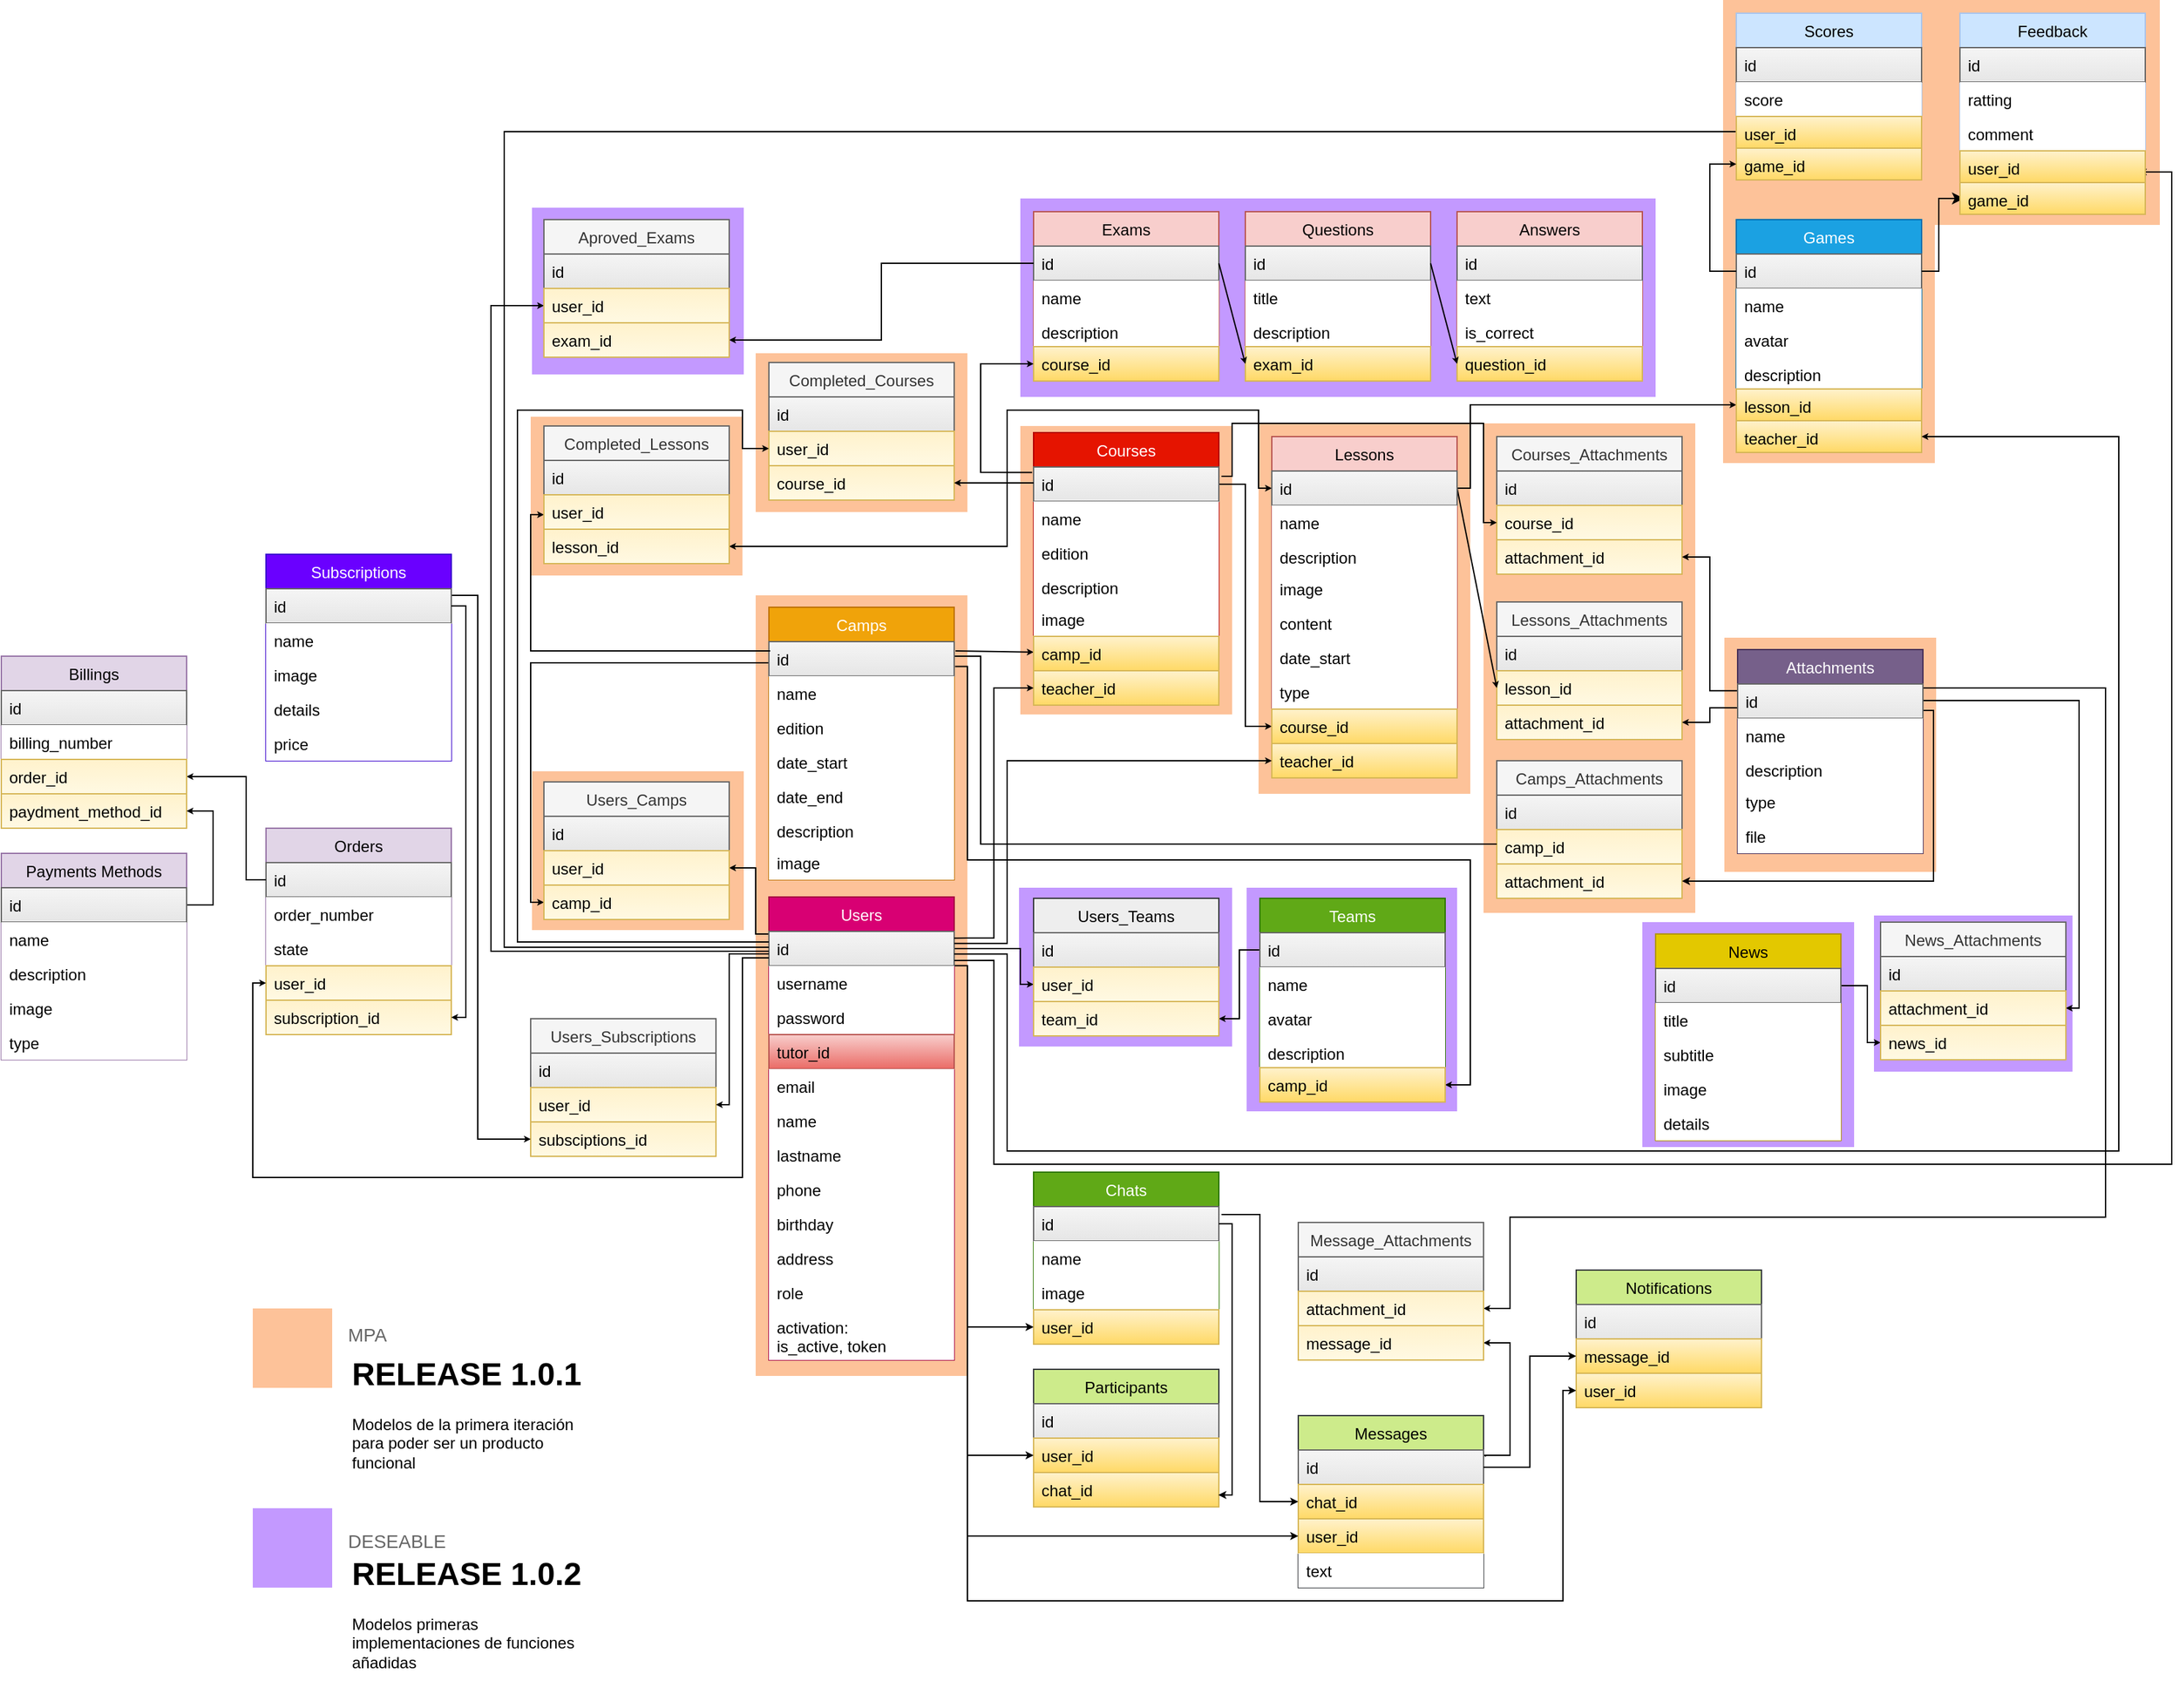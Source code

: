 <mxfile version="13.8.0" type="github">
  <diagram name="Page-1" id="a7904f86-f2b4-8e86-fa97-74104820619b">
    <mxGraphModel dx="1798" dy="1812" grid="1" gridSize="10" guides="1" tooltips="1" connect="1" arrows="1" fold="1" page="1" pageScale="1" pageWidth="1100" pageHeight="850" background="#ffffff" math="0" shadow="0">
      <root>
        <mxCell id="0" />
        <mxCell id="1" parent="0" />
        <mxCell id="IU5A_lCc43EPzs8Wn4nt-125" value="" style="rounded=0;whiteSpace=wrap;html=1;fontColor=#ffffff;fillColor=#fa6800;strokeColor=none;opacity=40;" vertex="1" parent="1">
          <mxGeometry x="-209" y="-157" width="160" height="120" as="geometry" />
        </mxCell>
        <mxCell id="IU5A_lCc43EPzs8Wn4nt-117" value="" style="rounded=0;whiteSpace=wrap;html=1;fontColor=#ffffff;fillColor=#6a00ff;opacity=40;strokeColor=none;" vertex="1" parent="1">
          <mxGeometry x="331" y="-69" width="159" height="169" as="geometry" />
        </mxCell>
        <mxCell id="IU5A_lCc43EPzs8Wn4nt-116" value="" style="rounded=0;whiteSpace=wrap;html=1;fontColor=#ffffff;fillColor=#fa6800;strokeColor=none;opacity=40;" vertex="1" parent="1">
          <mxGeometry x="160" y="-418" width="160" height="218" as="geometry" />
        </mxCell>
        <mxCell id="IU5A_lCc43EPzs8Wn4nt-115" value="" style="rounded=0;whiteSpace=wrap;html=1;fontColor=#ffffff;fillColor=#6a00ff;opacity=40;strokeColor=none;" vertex="1" parent="1">
          <mxGeometry x="805" y="-48" width="150" height="118" as="geometry" />
        </mxCell>
        <mxCell id="IU5A_lCc43EPzs8Wn4nt-114" value="" style="rounded=0;whiteSpace=wrap;html=1;fontColor=#ffffff;fillColor=#6a00ff;opacity=40;strokeColor=none;" vertex="1" parent="1">
          <mxGeometry x="630" y="-43" width="160" height="170" as="geometry" />
        </mxCell>
        <mxCell id="IU5A_lCc43EPzs8Wn4nt-113" value="" style="rounded=0;whiteSpace=wrap;html=1;fontColor=#ffffff;fillColor=#6a00ff;opacity=40;strokeColor=none;" vertex="1" parent="1">
          <mxGeometry x="-209" y="-583" width="160" height="126" as="geometry" />
        </mxCell>
        <mxCell id="IU5A_lCc43EPzs8Wn4nt-112" value="" style="rounded=0;whiteSpace=wrap;html=1;fontColor=#ffffff;fillColor=#fa6800;strokeColor=none;opacity=40;" vertex="1" parent="1">
          <mxGeometry x="-210" y="-425" width="160" height="120" as="geometry" />
        </mxCell>
        <mxCell id="IU5A_lCc43EPzs8Wn4nt-111" value="" style="rounded=0;whiteSpace=wrap;html=1;fontColor=#ffffff;fillColor=#6a00ff;opacity=40;strokeColor=none;" vertex="1" parent="1">
          <mxGeometry x="160" y="-590" width="480" height="150" as="geometry" />
        </mxCell>
        <mxCell id="IU5A_lCc43EPzs8Wn4nt-110" value="" style="rounded=0;whiteSpace=wrap;html=1;fontColor=#ffffff;fillColor=#6a00ff;opacity=40;strokeColor=none;" vertex="1" parent="1">
          <mxGeometry x="159" y="-69" width="161" height="120" as="geometry" />
        </mxCell>
        <mxCell id="IU5A_lCc43EPzs8Wn4nt-109" value="" style="rounded=0;whiteSpace=wrap;html=1;fontColor=#ffffff;fillColor=#fa6800;strokeColor=none;opacity=40;" vertex="1" parent="1">
          <mxGeometry x="510" y="-420" width="160" height="370" as="geometry" />
        </mxCell>
        <mxCell id="IU5A_lCc43EPzs8Wn4nt-108" value="" style="rounded=0;whiteSpace=wrap;html=1;fontColor=#ffffff;fillColor=#fa6800;strokeColor=none;opacity=40;" vertex="1" parent="1">
          <mxGeometry x="692" y="-258" width="160" height="177" as="geometry" />
        </mxCell>
        <mxCell id="IU5A_lCc43EPzs8Wn4nt-105" value="" style="rounded=0;whiteSpace=wrap;html=1;fontColor=#ffffff;fillColor=#fa6800;strokeColor=none;opacity=40;fontStyle=1" vertex="1" parent="1">
          <mxGeometry x="851" y="-740" width="170" height="170" as="geometry" />
        </mxCell>
        <mxCell id="IU5A_lCc43EPzs8Wn4nt-104" value="" style="rounded=0;whiteSpace=wrap;html=1;fontColor=#ffffff;fillColor=#fa6800;strokeColor=none;opacity=40;" vertex="1" parent="1">
          <mxGeometry x="691" y="-740" width="160" height="350" as="geometry" />
        </mxCell>
        <mxCell id="IU5A_lCc43EPzs8Wn4nt-100" value="" style="rounded=0;whiteSpace=wrap;html=1;fontColor=#ffffff;fillColor=#fa6800;strokeColor=none;opacity=40;" vertex="1" parent="1">
          <mxGeometry x="-40" y="-473" width="160" height="120" as="geometry" />
        </mxCell>
        <mxCell id="IU5A_lCc43EPzs8Wn4nt-103" value="" style="rounded=0;whiteSpace=wrap;html=1;fontColor=#ffffff;fillColor=#fa6800;strokeColor=none;opacity=40;" vertex="1" parent="1">
          <mxGeometry x="340" y="-420" width="160" height="280" as="geometry" />
        </mxCell>
        <mxCell id="IU5A_lCc43EPzs8Wn4nt-99" value="" style="rounded=0;whiteSpace=wrap;html=1;fontColor=#ffffff;fillColor=#fa6800;strokeColor=none;opacity=40;" vertex="1" parent="1">
          <mxGeometry x="-40" y="-290" width="160" height="590" as="geometry" />
        </mxCell>
        <mxCell id="WBZ4sOTp23pTqwXeyS6A-78" style="edgeStyle=elbowEdgeStyle;rounded=0;orthogonalLoop=1;jettySize=auto;html=1;exitX=0;exitY=0.5;exitDx=0;exitDy=0;entryX=1;entryY=0.5;entryDx=0;entryDy=0;startArrow=none;startFill=0;endSize=2;startSize=2;" parent="1" source="WBZ4sOTp23pTqwXeyS6A-72" target="WBZ4sOTp23pTqwXeyS6A-67" edge="1">
          <mxGeometry relative="1" as="geometry" />
        </mxCell>
        <mxCell id="WBZ4sOTp23pTqwXeyS6A-79" style="edgeStyle=elbowEdgeStyle;rounded=0;orthogonalLoop=1;jettySize=auto;html=1;exitX=1;exitY=0.5;exitDx=0;exitDy=0;entryX=0;entryY=0.5;entryDx=0;entryDy=0;endArrow=classic;endFill=1;startArrow=none;startFill=0;endSize=2;startSize=3;" parent="1" source="WBZ4sOTp23pTqwXeyS6A-2" target="WBZ4sOTp23pTqwXeyS6A-66" edge="1">
          <mxGeometry relative="1" as="geometry">
            <Array as="points">
              <mxPoint x="160" y="-10" />
              <mxPoint x="150" y="-10" />
              <mxPoint x="140" y="-10" />
              <mxPoint x="150" y="-10" />
            </Array>
          </mxGeometry>
        </mxCell>
        <mxCell id="WBZ4sOTp23pTqwXeyS6A-84" style="edgeStyle=elbowEdgeStyle;rounded=0;orthogonalLoop=1;jettySize=auto;html=1;exitX=1;exitY=0.5;exitDx=0;exitDy=0;endArrow=none;endFill=0;startArrow=classic;startFill=1;endSize=2;startSize=2;" parent="1" source="WBZ4sOTp23pTqwXeyS6A-82" edge="1">
          <mxGeometry relative="1" as="geometry">
            <Array as="points">
              <mxPoint x="-40" y="-23" />
              <mxPoint x="-40" y="-50" />
            </Array>
            <mxPoint x="-30" y="-34" as="targetPoint" />
          </mxGeometry>
        </mxCell>
        <mxCell id="WBZ4sOTp23pTqwXeyS6A-85" style="edgeStyle=elbowEdgeStyle;rounded=0;orthogonalLoop=1;jettySize=auto;html=1;exitX=0;exitY=0.5;exitDx=0;exitDy=0;entryX=0;entryY=0.5;entryDx=0;entryDy=0;endArrow=none;endFill=0;startArrow=classic;startFill=1;endSize=2;startSize=2;" parent="1" edge="1" source="WBZ4sOTp23pTqwXeyS6A-83">
          <mxGeometry relative="1" as="geometry">
            <Array as="points">
              <mxPoint x="-210" y="-129" />
            </Array>
            <mxPoint x="-200" y="-44" as="sourcePoint" />
            <mxPoint x="-30" y="-239" as="targetPoint" />
          </mxGeometry>
        </mxCell>
        <mxCell id="WBZ4sOTp23pTqwXeyS6A-101" style="rounded=0;orthogonalLoop=1;jettySize=auto;html=1;startArrow=classic;startFill=1;endArrow=none;endFill=0;endSize=2;startSize=2;" parent="1" edge="1">
          <mxGeometry relative="1" as="geometry">
            <mxPoint x="170" y="-247.085" as="sourcePoint" />
            <mxPoint x="111" y="-248" as="targetPoint" />
          </mxGeometry>
        </mxCell>
        <mxCell id="WBZ4sOTp23pTqwXeyS6A-102" style="edgeStyle=elbowEdgeStyle;rounded=0;orthogonalLoop=1;jettySize=auto;html=1;exitX=0;exitY=0.5;exitDx=0;exitDy=0;startArrow=classic;startFill=1;endArrow=none;endFill=0;endSize=2;startSize=2;" parent="1" source="WBZ4sOTp23pTqwXeyS6A-97" edge="1">
          <mxGeometry relative="1" as="geometry">
            <mxPoint x="310" y="-374" as="targetPoint" />
          </mxGeometry>
        </mxCell>
        <mxCell id="WBZ4sOTp23pTqwXeyS6A-1" value="Users" style="swimlane;fontStyle=0;childLayout=stackLayout;horizontal=1;startSize=26;fillColor=#d80073;horizontalStack=0;resizeParent=1;resizeParentMax=0;resizeLast=0;collapsible=1;marginBottom=0;strokeColor=#A50040;fontColor=#ffffff;" parent="1" vertex="1">
          <mxGeometry x="-30" y="-62" width="140" height="350" as="geometry">
            <mxRectangle x="100" y="60" width="60" height="26" as="alternateBounds" />
          </mxGeometry>
        </mxCell>
        <mxCell id="WBZ4sOTp23pTqwXeyS6A-2" value="id" style="text;align=left;verticalAlign=top;spacingLeft=4;spacingRight=4;overflow=hidden;rotatable=0;points=[[0,0.5],[1,0.5]];portConstraint=eastwest;fillColor=#f5f5f5;strokeColor=#666666;gradientColor=#E6E6E6;" parent="WBZ4sOTp23pTqwXeyS6A-1" vertex="1">
          <mxGeometry y="26" width="140" height="26" as="geometry" />
        </mxCell>
        <mxCell id="WBZ4sOTp23pTqwXeyS6A-4" value="username" style="text;strokeColor=none;align=left;verticalAlign=top;spacingLeft=4;spacingRight=4;overflow=hidden;rotatable=0;points=[[0,0.5],[1,0.5]];portConstraint=eastwest;fillColor=#ffffff;" parent="WBZ4sOTp23pTqwXeyS6A-1" vertex="1">
          <mxGeometry y="52" width="140" height="26" as="geometry" />
        </mxCell>
        <mxCell id="WBZ4sOTp23pTqwXeyS6A-49" value="password" style="text;strokeColor=none;align=left;verticalAlign=top;spacingLeft=4;spacingRight=4;overflow=hidden;rotatable=0;points=[[0,0.5],[1,0.5]];portConstraint=eastwest;fillColor=#ffffff;" parent="WBZ4sOTp23pTqwXeyS6A-1" vertex="1">
          <mxGeometry y="78" width="140" height="26" as="geometry" />
        </mxCell>
        <mxCell id="WBZ4sOTp23pTqwXeyS6A-41" value="tutor_id" style="text;strokeColor=#b85450;fillColor=#f8cecc;align=left;verticalAlign=top;spacingLeft=4;spacingRight=4;overflow=hidden;rotatable=0;points=[[0,0.5],[1,0.5]];portConstraint=eastwest;gradientColor=#ea6b66;" parent="WBZ4sOTp23pTqwXeyS6A-1" vertex="1">
          <mxGeometry y="104" width="140" height="26" as="geometry" />
        </mxCell>
        <mxCell id="WBZ4sOTp23pTqwXeyS6A-3" value="email" style="text;strokeColor=none;align=left;verticalAlign=top;spacingLeft=4;spacingRight=4;overflow=hidden;rotatable=0;points=[[0,0.5],[1,0.5]];portConstraint=eastwest;fillColor=#ffffff;" parent="WBZ4sOTp23pTqwXeyS6A-1" vertex="1">
          <mxGeometry y="130" width="140" height="26" as="geometry" />
        </mxCell>
        <mxCell id="WBZ4sOTp23pTqwXeyS6A-47" value="name" style="text;strokeColor=none;align=left;verticalAlign=top;spacingLeft=4;spacingRight=4;overflow=hidden;rotatable=0;points=[[0,0.5],[1,0.5]];portConstraint=eastwest;fillColor=#ffffff;" parent="WBZ4sOTp23pTqwXeyS6A-1" vertex="1">
          <mxGeometry y="156" width="140" height="26" as="geometry" />
        </mxCell>
        <mxCell id="WBZ4sOTp23pTqwXeyS6A-40" value="lastname" style="text;strokeColor=none;align=left;verticalAlign=top;spacingLeft=4;spacingRight=4;overflow=hidden;rotatable=0;points=[[0,0.5],[1,0.5]];portConstraint=eastwest;fillColor=#ffffff;" parent="WBZ4sOTp23pTqwXeyS6A-1" vertex="1">
          <mxGeometry y="182" width="140" height="26" as="geometry" />
        </mxCell>
        <mxCell id="WBZ4sOTp23pTqwXeyS6A-48" value="phone" style="text;strokeColor=none;align=left;verticalAlign=top;spacingLeft=4;spacingRight=4;overflow=hidden;rotatable=0;points=[[0,0.5],[1,0.5]];portConstraint=eastwest;fillColor=#ffffff;" parent="WBZ4sOTp23pTqwXeyS6A-1" vertex="1">
          <mxGeometry y="208" width="140" height="26" as="geometry" />
        </mxCell>
        <mxCell id="WBZ4sOTp23pTqwXeyS6A-42" value="birthday" style="text;strokeColor=none;align=left;verticalAlign=top;spacingLeft=4;spacingRight=4;overflow=hidden;rotatable=0;points=[[0,0.5],[1,0.5]];portConstraint=eastwest;fillColor=#ffffff;" parent="WBZ4sOTp23pTqwXeyS6A-1" vertex="1">
          <mxGeometry y="234" width="140" height="26" as="geometry" />
        </mxCell>
        <mxCell id="WBZ4sOTp23pTqwXeyS6A-43" value="address" style="text;strokeColor=none;align=left;verticalAlign=top;spacingLeft=4;spacingRight=4;overflow=hidden;rotatable=0;points=[[0,0.5],[1,0.5]];portConstraint=eastwest;fillColor=#ffffff;" parent="WBZ4sOTp23pTqwXeyS6A-1" vertex="1">
          <mxGeometry y="260" width="140" height="26" as="geometry" />
        </mxCell>
        <mxCell id="WBZ4sOTp23pTqwXeyS6A-44" value="role" style="text;strokeColor=none;align=left;verticalAlign=top;spacingLeft=4;spacingRight=4;overflow=hidden;rotatable=0;points=[[0,0.5],[1,0.5]];portConstraint=eastwest;fillColor=#ffffff;" parent="WBZ4sOTp23pTqwXeyS6A-1" vertex="1">
          <mxGeometry y="286" width="140" height="26" as="geometry" />
        </mxCell>
        <mxCell id="WBZ4sOTp23pTqwXeyS6A-50" value="activation:&#xa;is_active, token" style="text;strokeColor=none;align=left;verticalAlign=top;spacingLeft=4;spacingRight=4;overflow=hidden;rotatable=0;points=[[0,0.5],[1,0.5]];portConstraint=eastwest;fillColor=#ffffff;" parent="WBZ4sOTp23pTqwXeyS6A-1" vertex="1">
          <mxGeometry y="312" width="140" height="38" as="geometry" />
        </mxCell>
        <mxCell id="WBZ4sOTp23pTqwXeyS6A-80" value="Users_Camps" style="swimlane;fontStyle=0;childLayout=stackLayout;horizontal=1;startSize=26;fillColor=#f5f5f5;horizontalStack=0;resizeParent=1;resizeParentMax=0;resizeLast=0;collapsible=1;marginBottom=0;strokeColor=#666666;fontColor=#333333;" parent="1" vertex="1">
          <mxGeometry x="-200" y="-149" width="140" height="104" as="geometry">
            <mxRectangle x="100" y="60" width="60" height="26" as="alternateBounds" />
          </mxGeometry>
        </mxCell>
        <mxCell id="WBZ4sOTp23pTqwXeyS6A-81" value="id" style="text;strokeColor=#666666;fillColor=#f5f5f5;align=left;verticalAlign=top;spacingLeft=4;spacingRight=4;overflow=hidden;rotatable=0;points=[[0,0.5],[1,0.5]];portConstraint=eastwest;gradientColor=#E6E6E6;" parent="WBZ4sOTp23pTqwXeyS6A-80" vertex="1">
          <mxGeometry y="26" width="140" height="26" as="geometry" />
        </mxCell>
        <mxCell id="WBZ4sOTp23pTqwXeyS6A-82" value="user_id" style="text;strokeColor=#d6b656;fillColor=#fff2cc;align=left;verticalAlign=top;spacingLeft=4;spacingRight=4;overflow=hidden;rotatable=0;points=[[0,0.5],[1,0.5]];portConstraint=eastwest;gradientColor=#FFF9E3;" parent="WBZ4sOTp23pTqwXeyS6A-80" vertex="1">
          <mxGeometry y="52" width="140" height="26" as="geometry" />
        </mxCell>
        <mxCell id="WBZ4sOTp23pTqwXeyS6A-83" value="camp_id" style="text;strokeColor=#d6b656;fillColor=#fff2cc;align=left;verticalAlign=top;spacingLeft=4;spacingRight=4;overflow=hidden;rotatable=0;points=[[0,0.5],[1,0.5]];portConstraint=eastwest;gradientColor=#FFF9E3;" parent="WBZ4sOTp23pTqwXeyS6A-80" vertex="1">
          <mxGeometry y="78" width="140" height="26" as="geometry" />
        </mxCell>
        <mxCell id="WBZ4sOTp23pTqwXeyS6A-86" value="Courses" style="swimlane;fontStyle=0;childLayout=stackLayout;horizontal=1;startSize=26;fillColor=#e51400;horizontalStack=0;resizeParent=1;resizeParentMax=0;resizeLast=0;collapsible=1;marginBottom=0;strokeColor=#B20000;fontColor=#ffffff;" parent="1" vertex="1">
          <mxGeometry x="170" y="-413" width="140" height="206" as="geometry">
            <mxRectangle x="100" y="60" width="60" height="26" as="alternateBounds" />
          </mxGeometry>
        </mxCell>
        <mxCell id="WBZ4sOTp23pTqwXeyS6A-87" value="id" style="text;strokeColor=#666666;fillColor=#f5f5f5;align=left;verticalAlign=top;spacingLeft=4;spacingRight=4;overflow=hidden;rotatable=0;points=[[0,0.5],[1,0.5]];portConstraint=eastwest;gradientColor=#E6E6E6;" parent="WBZ4sOTp23pTqwXeyS6A-86" vertex="1">
          <mxGeometry y="26" width="140" height="26" as="geometry" />
        </mxCell>
        <mxCell id="WBZ4sOTp23pTqwXeyS6A-88" value="name" style="text;strokeColor=none;fillColor=#ffffff;align=left;verticalAlign=top;spacingLeft=4;spacingRight=4;overflow=hidden;rotatable=0;points=[[0,0.5],[1,0.5]];portConstraint=eastwest;" parent="WBZ4sOTp23pTqwXeyS6A-86" vertex="1">
          <mxGeometry y="52" width="140" height="26" as="geometry" />
        </mxCell>
        <mxCell id="WBZ4sOTp23pTqwXeyS6A-89" value="edition" style="text;strokeColor=none;fillColor=#ffffff;align=left;verticalAlign=top;spacingLeft=4;spacingRight=4;overflow=hidden;rotatable=0;points=[[0,0.5],[1,0.5]];portConstraint=eastwest;" parent="WBZ4sOTp23pTqwXeyS6A-86" vertex="1">
          <mxGeometry y="78" width="140" height="26" as="geometry" />
        </mxCell>
        <mxCell id="WBZ4sOTp23pTqwXeyS6A-92" value="description" style="text;strokeColor=none;fillColor=#ffffff;align=left;verticalAlign=top;spacingLeft=4;spacingRight=4;overflow=hidden;rotatable=0;points=[[0,0.5],[1,0.5]];portConstraint=eastwest;" parent="WBZ4sOTp23pTqwXeyS6A-86" vertex="1">
          <mxGeometry y="104" width="140" height="24" as="geometry" />
        </mxCell>
        <mxCell id="WBZ4sOTp23pTqwXeyS6A-93" value="image" style="text;strokeColor=none;fillColor=#ffffff;align=left;verticalAlign=top;spacingLeft=4;spacingRight=4;overflow=hidden;rotatable=0;points=[[0,0.5],[1,0.5]];portConstraint=eastwest;" parent="WBZ4sOTp23pTqwXeyS6A-86" vertex="1">
          <mxGeometry y="128" width="140" height="26" as="geometry" />
        </mxCell>
        <mxCell id="WBZ4sOTp23pTqwXeyS6A-100" value="camp_id" style="text;strokeColor=#d6b656;fillColor=#fff2cc;align=left;verticalAlign=top;spacingLeft=4;spacingRight=4;overflow=hidden;rotatable=0;points=[[0,0.5],[1,0.5]];portConstraint=eastwest;gradientColor=#ffd966;" parent="WBZ4sOTp23pTqwXeyS6A-86" vertex="1">
          <mxGeometry y="154" width="140" height="26" as="geometry" />
        </mxCell>
        <mxCell id="WYEmnUTY5Pb3nIBCFr9V-95" value="teacher_id" style="text;strokeColor=#d6b656;fillColor=#fff2cc;align=left;verticalAlign=top;spacingLeft=4;spacingRight=4;overflow=hidden;rotatable=0;points=[[0,0.5],[1,0.5]];portConstraint=eastwest;gradientColor=#ffd966;" parent="WBZ4sOTp23pTqwXeyS6A-86" vertex="1">
          <mxGeometry y="180" width="140" height="26" as="geometry" />
        </mxCell>
        <mxCell id="WBZ4sOTp23pTqwXeyS6A-115" value="Exams" style="swimlane;fontStyle=0;childLayout=stackLayout;horizontal=1;startSize=26;fillColor=#f8cecc;horizontalStack=0;resizeParent=1;resizeParentMax=0;resizeLast=0;collapsible=1;marginBottom=0;strokeColor=#b85450;" parent="1" vertex="1">
          <mxGeometry x="170" y="-580" width="140" height="128" as="geometry">
            <mxRectangle x="100" y="60" width="60" height="26" as="alternateBounds" />
          </mxGeometry>
        </mxCell>
        <mxCell id="WBZ4sOTp23pTqwXeyS6A-116" value="id" style="text;strokeColor=#666666;fillColor=#f5f5f5;align=left;verticalAlign=top;spacingLeft=4;spacingRight=4;overflow=hidden;rotatable=0;points=[[0,0.5],[1,0.5]];portConstraint=eastwest;gradientColor=#E6E6E6;" parent="WBZ4sOTp23pTqwXeyS6A-115" vertex="1">
          <mxGeometry y="26" width="140" height="26" as="geometry" />
        </mxCell>
        <mxCell id="WBZ4sOTp23pTqwXeyS6A-117" value="name" style="text;strokeColor=none;fillColor=#ffffff;align=left;verticalAlign=top;spacingLeft=4;spacingRight=4;overflow=hidden;rotatable=0;points=[[0,0.5],[1,0.5]];portConstraint=eastwest;" parent="WBZ4sOTp23pTqwXeyS6A-115" vertex="1">
          <mxGeometry y="52" width="140" height="26" as="geometry" />
        </mxCell>
        <mxCell id="WBZ4sOTp23pTqwXeyS6A-118" value="description" style="text;strokeColor=none;fillColor=#ffffff;align=left;verticalAlign=top;spacingLeft=4;spacingRight=4;overflow=hidden;rotatable=0;points=[[0,0.5],[1,0.5]];portConstraint=eastwest;" parent="WBZ4sOTp23pTqwXeyS6A-115" vertex="1">
          <mxGeometry y="78" width="140" height="24" as="geometry" />
        </mxCell>
        <mxCell id="WBZ4sOTp23pTqwXeyS6A-119" value="course_id" style="text;strokeColor=#d6b656;fillColor=#fff2cc;align=left;verticalAlign=top;spacingLeft=4;spacingRight=4;overflow=hidden;rotatable=0;points=[[0,0.5],[1,0.5]];portConstraint=eastwest;gradientColor=#ffd966;" parent="WBZ4sOTp23pTqwXeyS6A-115" vertex="1">
          <mxGeometry y="102" width="140" height="26" as="geometry" />
        </mxCell>
        <mxCell id="WBZ4sOTp23pTqwXeyS6A-123" style="edgeStyle=none;rounded=0;orthogonalLoop=1;jettySize=auto;html=1;exitX=0;exitY=0.5;exitDx=0;exitDy=0;startArrow=classic;startFill=1;endArrow=none;endFill=0;entryX=-0.008;entryY=0.159;entryDx=0;entryDy=0;entryPerimeter=0;endSize=2;startSize=2;" parent="1" source="WBZ4sOTp23pTqwXeyS6A-119" target="WBZ4sOTp23pTqwXeyS6A-87" edge="1">
          <mxGeometry relative="1" as="geometry">
            <Array as="points">
              <mxPoint x="130" y="-465" />
              <mxPoint x="130" y="-420" />
              <mxPoint x="130" y="-383" />
            </Array>
            <mxPoint x="167" y="-383" as="targetPoint" />
          </mxGeometry>
        </mxCell>
        <mxCell id="WBZ4sOTp23pTqwXeyS6A-124" value="Questions" style="swimlane;fontStyle=0;childLayout=stackLayout;horizontal=1;startSize=26;fillColor=#f8cecc;horizontalStack=0;resizeParent=1;resizeParentMax=0;resizeLast=0;collapsible=1;marginBottom=0;strokeColor=#b85450;" parent="1" vertex="1">
          <mxGeometry x="330" y="-580" width="140" height="128" as="geometry">
            <mxRectangle x="100" y="60" width="60" height="26" as="alternateBounds" />
          </mxGeometry>
        </mxCell>
        <mxCell id="WBZ4sOTp23pTqwXeyS6A-125" value="id" style="text;strokeColor=#666666;fillColor=#f5f5f5;align=left;verticalAlign=top;spacingLeft=4;spacingRight=4;overflow=hidden;rotatable=0;points=[[0,0.5],[1,0.5]];portConstraint=eastwest;gradientColor=#E6E6E6;" parent="WBZ4sOTp23pTqwXeyS6A-124" vertex="1">
          <mxGeometry y="26" width="140" height="26" as="geometry" />
        </mxCell>
        <mxCell id="WBZ4sOTp23pTqwXeyS6A-126" value="title" style="text;strokeColor=none;fillColor=#ffffff;align=left;verticalAlign=top;spacingLeft=4;spacingRight=4;overflow=hidden;rotatable=0;points=[[0,0.5],[1,0.5]];portConstraint=eastwest;" parent="WBZ4sOTp23pTqwXeyS6A-124" vertex="1">
          <mxGeometry y="52" width="140" height="26" as="geometry" />
        </mxCell>
        <mxCell id="WBZ4sOTp23pTqwXeyS6A-127" value="description" style="text;strokeColor=none;fillColor=#ffffff;align=left;verticalAlign=top;spacingLeft=4;spacingRight=4;overflow=hidden;rotatable=0;points=[[0,0.5],[1,0.5]];portConstraint=eastwest;" parent="WBZ4sOTp23pTqwXeyS6A-124" vertex="1">
          <mxGeometry y="78" width="140" height="24" as="geometry" />
        </mxCell>
        <mxCell id="WBZ4sOTp23pTqwXeyS6A-128" value="exam_id" style="text;strokeColor=#d6b656;fillColor=#fff2cc;align=left;verticalAlign=top;spacingLeft=4;spacingRight=4;overflow=hidden;rotatable=0;points=[[0,0.5],[1,0.5]];portConstraint=eastwest;gradientColor=#ffd966;" parent="WBZ4sOTp23pTqwXeyS6A-124" vertex="1">
          <mxGeometry y="102" width="140" height="26" as="geometry" />
        </mxCell>
        <mxCell id="WBZ4sOTp23pTqwXeyS6A-131" value="Answers" style="swimlane;fontStyle=0;childLayout=stackLayout;horizontal=1;startSize=26;fillColor=#f8cecc;horizontalStack=0;resizeParent=1;resizeParentMax=0;resizeLast=0;collapsible=1;marginBottom=0;strokeColor=#b85450;" parent="1" vertex="1">
          <mxGeometry x="490" y="-580" width="140" height="128" as="geometry">
            <mxRectangle x="100" y="60" width="60" height="26" as="alternateBounds" />
          </mxGeometry>
        </mxCell>
        <mxCell id="WBZ4sOTp23pTqwXeyS6A-132" value="id" style="text;strokeColor=#666666;fillColor=#f5f5f5;align=left;verticalAlign=top;spacingLeft=4;spacingRight=4;overflow=hidden;rotatable=0;points=[[0,0.5],[1,0.5]];portConstraint=eastwest;gradientColor=#E6E6E6;" parent="WBZ4sOTp23pTqwXeyS6A-131" vertex="1">
          <mxGeometry y="26" width="140" height="26" as="geometry" />
        </mxCell>
        <mxCell id="WBZ4sOTp23pTqwXeyS6A-133" value="text" style="text;strokeColor=none;fillColor=#ffffff;align=left;verticalAlign=top;spacingLeft=4;spacingRight=4;overflow=hidden;rotatable=0;points=[[0,0.5],[1,0.5]];portConstraint=eastwest;" parent="WBZ4sOTp23pTqwXeyS6A-131" vertex="1">
          <mxGeometry y="52" width="140" height="26" as="geometry" />
        </mxCell>
        <mxCell id="WBZ4sOTp23pTqwXeyS6A-135" value="is_correct" style="text;strokeColor=none;fillColor=#ffffff;align=left;verticalAlign=top;spacingLeft=4;spacingRight=4;overflow=hidden;rotatable=0;points=[[0,0.5],[1,0.5]];portConstraint=eastwest;" parent="WBZ4sOTp23pTqwXeyS6A-131" vertex="1">
          <mxGeometry y="78" width="140" height="24" as="geometry" />
        </mxCell>
        <mxCell id="WBZ4sOTp23pTqwXeyS6A-136" value="question_id" style="text;strokeColor=#d6b656;fillColor=#fff2cc;align=left;verticalAlign=top;spacingLeft=4;spacingRight=4;overflow=hidden;rotatable=0;points=[[0,0.5],[1,0.5]];portConstraint=eastwest;gradientColor=#ffd966;" parent="WBZ4sOTp23pTqwXeyS6A-131" vertex="1">
          <mxGeometry y="102" width="140" height="26" as="geometry" />
        </mxCell>
        <mxCell id="ck8U2gpx1ueE78EYPkBc-3" style="rounded=0;orthogonalLoop=1;jettySize=auto;html=1;exitX=0;exitY=0.5;exitDx=0;exitDy=0;entryX=1;entryY=0.5;entryDx=0;entryDy=0;startArrow=classic;startFill=1;endArrow=none;endFill=0;endSize=2;startSize=2;" parent="1" source="WBZ4sOTp23pTqwXeyS6A-136" target="WBZ4sOTp23pTqwXeyS6A-125" edge="1">
          <mxGeometry relative="1" as="geometry" />
        </mxCell>
        <mxCell id="IU5A_lCc43EPzs8Wn4nt-80" style="edgeStyle=orthogonalEdgeStyle;rounded=0;orthogonalLoop=1;jettySize=auto;html=1;exitX=1;exitY=0.25;exitDx=0;exitDy=0;entryX=1;entryY=0.5;entryDx=0;entryDy=0;startArrow=none;startFill=0;endArrow=classic;endFill=1;fontColor=#000000;endSize=2;startSize=2;" edge="1" parent="1" source="WBZ4sOTp23pTqwXeyS6A-104" target="IU5A_lCc43EPzs8Wn4nt-79">
          <mxGeometry relative="1" as="geometry">
            <Array as="points">
              <mxPoint x="960" y="-210" />
              <mxPoint x="960" y="22" />
            </Array>
          </mxGeometry>
        </mxCell>
        <mxCell id="WYEmnUTY5Pb3nIBCFr9V-5" value="Courses_Attachments" style="swimlane;fontStyle=0;childLayout=stackLayout;horizontal=1;startSize=26;fillColor=#f5f5f5;horizontalStack=0;resizeParent=1;resizeParentMax=0;resizeLast=0;collapsible=1;marginBottom=0;strokeColor=#666666;fontColor=#333333;" parent="1" vertex="1">
          <mxGeometry x="520" y="-410" width="140" height="104" as="geometry">
            <mxRectangle x="100" y="60" width="60" height="26" as="alternateBounds" />
          </mxGeometry>
        </mxCell>
        <mxCell id="WYEmnUTY5Pb3nIBCFr9V-6" value="id" style="text;strokeColor=#666666;fillColor=#f5f5f5;align=left;verticalAlign=top;spacingLeft=4;spacingRight=4;overflow=hidden;rotatable=0;points=[[0,0.5],[1,0.5]];portConstraint=eastwest;gradientColor=#E6E6E6;" parent="WYEmnUTY5Pb3nIBCFr9V-5" vertex="1">
          <mxGeometry y="26" width="140" height="26" as="geometry" />
        </mxCell>
        <mxCell id="WYEmnUTY5Pb3nIBCFr9V-8" value="course_id" style="text;strokeColor=#d6b656;fillColor=#fff2cc;align=left;verticalAlign=top;spacingLeft=4;spacingRight=4;overflow=hidden;rotatable=0;points=[[0,0.5],[1,0.5]];portConstraint=eastwest;gradientColor=#FFF9E3;" parent="WYEmnUTY5Pb3nIBCFr9V-5" vertex="1">
          <mxGeometry y="52" width="140" height="26" as="geometry" />
        </mxCell>
        <mxCell id="WYEmnUTY5Pb3nIBCFr9V-7" value="attachment_id" style="text;strokeColor=#d6b656;fillColor=#fff2cc;align=left;verticalAlign=top;spacingLeft=4;spacingRight=4;overflow=hidden;rotatable=0;points=[[0,0.5],[1,0.5]];portConstraint=eastwest;gradientColor=#FFF9E3;" parent="WYEmnUTY5Pb3nIBCFr9V-5" vertex="1">
          <mxGeometry y="78" width="140" height="26" as="geometry" />
        </mxCell>
        <mxCell id="WYEmnUTY5Pb3nIBCFr9V-13" style="edgeStyle=orthogonalEdgeStyle;rounded=0;orthogonalLoop=1;jettySize=auto;html=1;entryX=0;entryY=0.5;entryDx=0;entryDy=0;startArrow=none;startFill=0;endSize=2;startSize=2;" parent="1" target="WYEmnUTY5Pb3nIBCFr9V-8" edge="1">
          <mxGeometry relative="1" as="geometry">
            <mxPoint x="312" y="-380" as="sourcePoint" />
            <Array as="points">
              <mxPoint x="320" y="-380" />
              <mxPoint x="320" y="-420" />
              <mxPoint x="510" y="-420" />
              <mxPoint x="510" y="-345" />
            </Array>
          </mxGeometry>
        </mxCell>
        <mxCell id="WYEmnUTY5Pb3nIBCFr9V-14" style="edgeStyle=orthogonalEdgeStyle;rounded=0;orthogonalLoop=1;jettySize=auto;html=1;exitX=1;exitY=0.5;exitDx=0;exitDy=0;startArrow=classic;startFill=1;endArrow=none;endFill=0;endSize=2;startSize=2;entryX=0.001;entryY=0.195;entryDx=0;entryDy=0;entryPerimeter=0;" parent="1" source="WYEmnUTY5Pb3nIBCFr9V-7" edge="1" target="WBZ4sOTp23pTqwXeyS6A-105">
          <mxGeometry relative="1" as="geometry">
            <mxPoint x="699" y="-218" as="targetPoint" />
            <Array as="points">
              <mxPoint x="681" y="-319" />
              <mxPoint x="681" y="-218" />
            </Array>
          </mxGeometry>
        </mxCell>
        <mxCell id="WYEmnUTY5Pb3nIBCFr9V-15" value="Lessons_Attachments" style="swimlane;fontStyle=0;childLayout=stackLayout;horizontal=1;startSize=26;fillColor=#f5f5f5;horizontalStack=0;resizeParent=1;resizeParentMax=0;resizeLast=0;collapsible=1;marginBottom=0;strokeColor=#666666;fontColor=#333333;" parent="1" vertex="1">
          <mxGeometry x="520" y="-285" width="140" height="104" as="geometry">
            <mxRectangle x="100" y="60" width="60" height="26" as="alternateBounds" />
          </mxGeometry>
        </mxCell>
        <mxCell id="WYEmnUTY5Pb3nIBCFr9V-16" value="id" style="text;strokeColor=#666666;fillColor=#f5f5f5;align=left;verticalAlign=top;spacingLeft=4;spacingRight=4;overflow=hidden;rotatable=0;points=[[0,0.5],[1,0.5]];portConstraint=eastwest;gradientColor=#E6E6E6;" parent="WYEmnUTY5Pb3nIBCFr9V-15" vertex="1">
          <mxGeometry y="26" width="140" height="26" as="geometry" />
        </mxCell>
        <mxCell id="WYEmnUTY5Pb3nIBCFr9V-17" value="lesson_id" style="text;strokeColor=#d6b656;fillColor=#fff2cc;align=left;verticalAlign=top;spacingLeft=4;spacingRight=4;overflow=hidden;rotatable=0;points=[[0,0.5],[1,0.5]];portConstraint=eastwest;gradientColor=#FFF9E3;" parent="WYEmnUTY5Pb3nIBCFr9V-15" vertex="1">
          <mxGeometry y="52" width="140" height="26" as="geometry" />
        </mxCell>
        <mxCell id="WYEmnUTY5Pb3nIBCFr9V-18" value="attachment_id" style="text;strokeColor=#d6b656;fillColor=#fff2cc;align=left;verticalAlign=top;spacingLeft=4;spacingRight=4;overflow=hidden;rotatable=0;points=[[0,0.5],[1,0.5]];portConstraint=eastwest;gradientColor=#FFF9E3;" parent="WYEmnUTY5Pb3nIBCFr9V-15" vertex="1">
          <mxGeometry y="78" width="140" height="26" as="geometry" />
        </mxCell>
        <mxCell id="WYEmnUTY5Pb3nIBCFr9V-19" value="Camps_Attachments" style="swimlane;fontStyle=0;childLayout=stackLayout;horizontal=1;startSize=26;fillColor=#f5f5f5;horizontalStack=0;resizeParent=1;resizeParentMax=0;resizeLast=0;collapsible=1;marginBottom=0;strokeColor=#666666;fontColor=#333333;" parent="1" vertex="1">
          <mxGeometry x="520" y="-165" width="140" height="104" as="geometry">
            <mxRectangle x="100" y="60" width="60" height="26" as="alternateBounds" />
          </mxGeometry>
        </mxCell>
        <mxCell id="WYEmnUTY5Pb3nIBCFr9V-20" value="id" style="text;strokeColor=#666666;fillColor=#f5f5f5;align=left;verticalAlign=top;spacingLeft=4;spacingRight=4;overflow=hidden;rotatable=0;points=[[0,0.5],[1,0.5]];portConstraint=eastwest;gradientColor=#E6E6E6;" parent="WYEmnUTY5Pb3nIBCFr9V-19" vertex="1">
          <mxGeometry y="26" width="140" height="26" as="geometry" />
        </mxCell>
        <mxCell id="WYEmnUTY5Pb3nIBCFr9V-21" value="camp_id" style="text;strokeColor=#d6b656;fillColor=#fff2cc;align=left;verticalAlign=top;spacingLeft=4;spacingRight=4;overflow=hidden;rotatable=0;points=[[0,0.5],[1,0.5]];portConstraint=eastwest;gradientColor=#FFF9E3;" parent="WYEmnUTY5Pb3nIBCFr9V-19" vertex="1">
          <mxGeometry y="52" width="140" height="26" as="geometry" />
        </mxCell>
        <mxCell id="WYEmnUTY5Pb3nIBCFr9V-22" value="attachment_id" style="text;strokeColor=#d6b656;fillColor=#fff2cc;align=left;verticalAlign=top;spacingLeft=4;spacingRight=4;overflow=hidden;rotatable=0;points=[[0,0.5],[1,0.5]];portConstraint=eastwest;gradientColor=#FFF9E3;" parent="WYEmnUTY5Pb3nIBCFr9V-19" vertex="1">
          <mxGeometry y="78" width="140" height="26" as="geometry" />
        </mxCell>
        <mxCell id="WYEmnUTY5Pb3nIBCFr9V-23" style="rounded=0;orthogonalLoop=1;jettySize=auto;html=1;exitX=1;exitY=0.5;exitDx=0;exitDy=0;entryX=0;entryY=0.5;entryDx=0;entryDy=0;startArrow=none;startFill=0;endArrow=classic;endFill=1;endSize=2;startSize=2;" parent="1" source="WBZ4sOTp23pTqwXeyS6A-95" target="WYEmnUTY5Pb3nIBCFr9V-17" edge="1">
          <mxGeometry relative="1" as="geometry" />
        </mxCell>
        <mxCell id="WYEmnUTY5Pb3nIBCFr9V-24" style="edgeStyle=orthogonalEdgeStyle;rounded=0;orthogonalLoop=1;jettySize=auto;html=1;exitX=1;exitY=0.5;exitDx=0;exitDy=0;entryX=0.009;entryY=0.68;entryDx=0;entryDy=0;entryPerimeter=0;startArrow=classic;startFill=1;endArrow=none;endFill=0;endSize=2;startSize=2;" parent="1" source="WYEmnUTY5Pb3nIBCFr9V-18" target="WBZ4sOTp23pTqwXeyS6A-105" edge="1">
          <mxGeometry relative="1" as="geometry">
            <mxPoint x="740" y="-209" as="targetPoint" />
            <Array as="points">
              <mxPoint x="681" y="-194" />
              <mxPoint x="681" y="-205" />
              <mxPoint x="703" y="-205" />
            </Array>
          </mxGeometry>
        </mxCell>
        <mxCell id="WYEmnUTY5Pb3nIBCFr9V-29" style="edgeStyle=orthogonalEdgeStyle;rounded=0;orthogonalLoop=1;jettySize=auto;html=1;exitX=1;exitY=0.5;exitDx=0;exitDy=0;entryX=0;entryY=0.5;entryDx=0;entryDy=0;startArrow=none;startFill=0;endArrow=none;endFill=0;" parent="1" edge="1">
          <mxGeometry relative="1" as="geometry">
            <mxPoint x="110" y="-244" as="sourcePoint" />
            <mxPoint x="520" y="-102" as="targetPoint" />
            <Array as="points">
              <mxPoint x="130" y="-244" />
              <mxPoint x="130" y="-102" />
            </Array>
          </mxGeometry>
        </mxCell>
        <mxCell id="WBZ4sOTp23pTqwXeyS6A-51" value="Camps" style="swimlane;fontStyle=0;childLayout=stackLayout;horizontal=1;startSize=26;fillColor=#f0a30a;horizontalStack=0;resizeParent=1;resizeParentMax=0;resizeLast=0;collapsible=1;marginBottom=0;strokeColor=#BD7000;fontColor=#ffffff;" parent="1" vertex="1">
          <mxGeometry x="-30" y="-281" width="140" height="206" as="geometry">
            <mxRectangle x="100" y="60" width="60" height="26" as="alternateBounds" />
          </mxGeometry>
        </mxCell>
        <mxCell id="WBZ4sOTp23pTqwXeyS6A-52" value="id" style="text;strokeColor=#666666;fillColor=#f5f5f5;align=left;verticalAlign=top;spacingLeft=4;spacingRight=4;overflow=hidden;rotatable=0;points=[[0,0.5],[1,0.5]];portConstraint=eastwest;gradientColor=#E6E6E6;" parent="WBZ4sOTp23pTqwXeyS6A-51" vertex="1">
          <mxGeometry y="26" width="140" height="26" as="geometry" />
        </mxCell>
        <mxCell id="WBZ4sOTp23pTqwXeyS6A-59" value="name" style="text;strokeColor=none;fillColor=#ffffff;align=left;verticalAlign=top;spacingLeft=4;spacingRight=4;overflow=hidden;rotatable=0;points=[[0,0.5],[1,0.5]];portConstraint=eastwest;" parent="WBZ4sOTp23pTqwXeyS6A-51" vertex="1">
          <mxGeometry y="52" width="140" height="26" as="geometry" />
        </mxCell>
        <mxCell id="WBZ4sOTp23pTqwXeyS6A-53" value="edition" style="text;strokeColor=none;fillColor=#ffffff;align=left;verticalAlign=top;spacingLeft=4;spacingRight=4;overflow=hidden;rotatable=0;points=[[0,0.5],[1,0.5]];portConstraint=eastwest;" parent="WBZ4sOTp23pTqwXeyS6A-51" vertex="1">
          <mxGeometry y="78" width="140" height="26" as="geometry" />
        </mxCell>
        <mxCell id="WBZ4sOTp23pTqwXeyS6A-60" value="date_start" style="text;strokeColor=none;fillColor=#ffffff;align=left;verticalAlign=top;spacingLeft=4;spacingRight=4;overflow=hidden;rotatable=0;points=[[0,0.5],[1,0.5]];portConstraint=eastwest;" parent="WBZ4sOTp23pTqwXeyS6A-51" vertex="1">
          <mxGeometry y="104" width="140" height="26" as="geometry" />
        </mxCell>
        <mxCell id="WBZ4sOTp23pTqwXeyS6A-61" value="date_end" style="text;strokeColor=none;fillColor=#ffffff;align=left;verticalAlign=top;spacingLeft=4;spacingRight=4;overflow=hidden;rotatable=0;points=[[0,0.5],[1,0.5]];portConstraint=eastwest;" parent="WBZ4sOTp23pTqwXeyS6A-51" vertex="1">
          <mxGeometry y="130" width="140" height="26" as="geometry" />
        </mxCell>
        <mxCell id="WBZ4sOTp23pTqwXeyS6A-63" value="description" style="text;strokeColor=none;fillColor=#ffffff;align=left;verticalAlign=top;spacingLeft=4;spacingRight=4;overflow=hidden;rotatable=0;points=[[0,0.5],[1,0.5]];portConstraint=eastwest;" parent="WBZ4sOTp23pTqwXeyS6A-51" vertex="1">
          <mxGeometry y="156" width="140" height="24" as="geometry" />
        </mxCell>
        <mxCell id="WYEmnUTY5Pb3nIBCFr9V-30" value="image" style="text;strokeColor=none;fillColor=#ffffff;align=left;verticalAlign=top;spacingLeft=4;spacingRight=4;overflow=hidden;rotatable=0;points=[[0,0.5],[1,0.5]];portConstraint=eastwest;" parent="WBZ4sOTp23pTqwXeyS6A-51" vertex="1">
          <mxGeometry y="180" width="140" height="26" as="geometry" />
        </mxCell>
        <mxCell id="WYEmnUTY5Pb3nIBCFr9V-31" style="edgeStyle=orthogonalEdgeStyle;rounded=0;orthogonalLoop=1;jettySize=auto;html=1;exitX=1;exitY=0.5;exitDx=0;exitDy=0;startArrow=classic;startFill=1;startSize=3;endSize=3;endArrow=none;endFill=0;" parent="1" source="WYEmnUTY5Pb3nIBCFr9V-22" edge="1">
          <mxGeometry relative="1" as="geometry">
            <Array as="points">
              <mxPoint x="850" y="-74" />
              <mxPoint x="850" y="-203" />
              <mxPoint x="841" y="-203" />
            </Array>
            <mxPoint x="840" y="-203" as="targetPoint" />
          </mxGeometry>
        </mxCell>
        <mxCell id="WYEmnUTY5Pb3nIBCFr9V-40" style="edgeStyle=orthogonalEdgeStyle;rounded=0;orthogonalLoop=1;jettySize=auto;html=1;exitX=0;exitY=0.5;exitDx=0;exitDy=0;entryX=0.007;entryY=0.192;entryDx=0;entryDy=0;entryPerimeter=0;startArrow=classic;startFill=1;endArrow=none;endFill=0;endSize=2;startSize=2;" parent="1" edge="1">
          <mxGeometry relative="1" as="geometry">
            <mxPoint x="-200" y="-351" as="sourcePoint" />
            <mxPoint x="-29.02" y="-248.008" as="targetPoint" />
            <Array as="points">
              <mxPoint x="-210" y="-351" />
              <mxPoint x="-210" y="-248" />
            </Array>
          </mxGeometry>
        </mxCell>
        <mxCell id="WYEmnUTY5Pb3nIBCFr9V-41" style="edgeStyle=orthogonalEdgeStyle;rounded=0;orthogonalLoop=1;jettySize=auto;html=1;exitX=1;exitY=0.5;exitDx=0;exitDy=0;entryX=0;entryY=0.5;entryDx=0;entryDy=0;startArrow=classic;startFill=1;endSize=2;startSize=2;" parent="1" source="WYEmnUTY5Pb3nIBCFr9V-35" target="WBZ4sOTp23pTqwXeyS6A-95" edge="1">
          <mxGeometry relative="1" as="geometry">
            <mxPoint x="340" y="-310" as="targetPoint" />
            <Array as="points">
              <mxPoint x="150" y="-327" />
              <mxPoint x="150" y="-430" />
              <mxPoint x="340" y="-430" />
              <mxPoint x="340" y="-371" />
            </Array>
          </mxGeometry>
        </mxCell>
        <mxCell id="WYEmnUTY5Pb3nIBCFr9V-48" style="edgeStyle=orthogonalEdgeStyle;rounded=0;orthogonalLoop=1;jettySize=auto;html=1;exitX=1;exitY=0.5;exitDx=0;exitDy=0;entryX=0;entryY=0.5;entryDx=0;entryDy=0;startArrow=classic;startFill=1;endArrow=none;endFill=0;endSize=2;startSize=2;" parent="1" source="WYEmnUTY5Pb3nIBCFr9V-45" target="WBZ4sOTp23pTqwXeyS6A-116" edge="1">
          <mxGeometry relative="1" as="geometry" />
        </mxCell>
        <mxCell id="WYEmnUTY5Pb3nIBCFr9V-49" style="edgeStyle=orthogonalEdgeStyle;rounded=0;orthogonalLoop=1;jettySize=auto;html=1;exitX=0;exitY=0.5;exitDx=0;exitDy=0;startArrow=classic;startFill=1;endArrow=none;endFill=0;endSize=2;startSize=2;" parent="1" source="WYEmnUTY5Pb3nIBCFr9V-44" edge="1">
          <mxGeometry relative="1" as="geometry">
            <mxPoint x="-30" y="-21" as="targetPoint" />
            <Array as="points">
              <mxPoint x="-240" y="-509" />
              <mxPoint x="-240" y="-21" />
              <mxPoint x="-30" y="-21" />
            </Array>
          </mxGeometry>
        </mxCell>
        <mxCell id="WYEmnUTY5Pb3nIBCFr9V-42" value="Aproved_Exams" style="swimlane;fontStyle=0;childLayout=stackLayout;horizontal=1;startSize=26;fillColor=#f5f5f5;horizontalStack=0;resizeParent=1;resizeParentMax=0;resizeLast=0;collapsible=1;marginBottom=0;strokeColor=#666666;fontColor=#333333;" parent="1" vertex="1">
          <mxGeometry x="-200" y="-574" width="140" height="104" as="geometry">
            <mxRectangle x="100" y="60" width="60" height="26" as="alternateBounds" />
          </mxGeometry>
        </mxCell>
        <mxCell id="WYEmnUTY5Pb3nIBCFr9V-43" value="id" style="text;strokeColor=#666666;fillColor=#f5f5f5;align=left;verticalAlign=top;spacingLeft=4;spacingRight=4;overflow=hidden;rotatable=0;points=[[0,0.5],[1,0.5]];portConstraint=eastwest;gradientColor=#E6E6E6;" parent="WYEmnUTY5Pb3nIBCFr9V-42" vertex="1">
          <mxGeometry y="26" width="140" height="26" as="geometry" />
        </mxCell>
        <mxCell id="WYEmnUTY5Pb3nIBCFr9V-44" value="user_id" style="text;strokeColor=#d6b656;fillColor=#fff2cc;align=left;verticalAlign=top;spacingLeft=4;spacingRight=4;overflow=hidden;rotatable=0;points=[[0,0.5],[1,0.5]];portConstraint=eastwest;gradientColor=#FFF9E3;" parent="WYEmnUTY5Pb3nIBCFr9V-42" vertex="1">
          <mxGeometry y="52" width="140" height="26" as="geometry" />
        </mxCell>
        <mxCell id="WYEmnUTY5Pb3nIBCFr9V-45" value="exam_id" style="text;strokeColor=#d6b656;fillColor=#fff2cc;align=left;verticalAlign=top;spacingLeft=4;spacingRight=4;overflow=hidden;rotatable=0;points=[[0,0.5],[1,0.5]];portConstraint=eastwest;gradientColor=#FFF9E3;" parent="WYEmnUTY5Pb3nIBCFr9V-42" vertex="1">
          <mxGeometry y="78" width="140" height="26" as="geometry" />
        </mxCell>
        <mxCell id="WYEmnUTY5Pb3nIBCFr9V-32" value="Completed_Lessons" style="swimlane;fontStyle=0;childLayout=stackLayout;horizontal=1;startSize=26;fillColor=#f5f5f5;horizontalStack=0;resizeParent=1;resizeParentMax=0;resizeLast=0;collapsible=1;marginBottom=0;strokeColor=#666666;fontColor=#333333;" parent="1" vertex="1">
          <mxGeometry x="-200" y="-418" width="140" height="104" as="geometry">
            <mxRectangle x="-200" y="-418" width="60" height="26" as="alternateBounds" />
          </mxGeometry>
        </mxCell>
        <mxCell id="WYEmnUTY5Pb3nIBCFr9V-33" value="id" style="text;strokeColor=#666666;fillColor=#f5f5f5;align=left;verticalAlign=top;spacingLeft=4;spacingRight=4;overflow=hidden;rotatable=0;points=[[0,0.5],[1,0.5]];portConstraint=eastwest;gradientColor=#E6E6E6;" parent="WYEmnUTY5Pb3nIBCFr9V-32" vertex="1">
          <mxGeometry y="26" width="140" height="26" as="geometry" />
        </mxCell>
        <mxCell id="WYEmnUTY5Pb3nIBCFr9V-34" value="user_id" style="text;strokeColor=#d6b656;fillColor=#fff2cc;align=left;verticalAlign=top;spacingLeft=4;spacingRight=4;overflow=hidden;rotatable=0;points=[[0,0.5],[1,0.5]];portConstraint=eastwest;gradientColor=#FFF9E3;" parent="WYEmnUTY5Pb3nIBCFr9V-32" vertex="1">
          <mxGeometry y="52" width="140" height="26" as="geometry" />
        </mxCell>
        <mxCell id="WYEmnUTY5Pb3nIBCFr9V-35" value="lesson_id" style="text;strokeColor=#d6b656;fillColor=#fff2cc;align=left;verticalAlign=top;spacingLeft=4;spacingRight=4;overflow=hidden;rotatable=0;points=[[0,0.5],[1,0.5]];portConstraint=eastwest;gradientColor=#FFF9E3;" parent="WYEmnUTY5Pb3nIBCFr9V-32" vertex="1">
          <mxGeometry y="78" width="140" height="26" as="geometry" />
        </mxCell>
        <mxCell id="WYEmnUTY5Pb3nIBCFr9V-61" style="edgeStyle=orthogonalEdgeStyle;rounded=0;orthogonalLoop=1;jettySize=auto;html=1;exitX=0;exitY=0.5;exitDx=0;exitDy=0;entryX=1;entryY=0.5;entryDx=0;entryDy=0;startArrow=classic;startFill=1;endArrow=none;endFill=0;endSize=2;startSize=2;" parent="1" source="WYEmnUTY5Pb3nIBCFr9V-60" target="WBZ4sOTp23pTqwXeyS6A-95" edge="1">
          <mxGeometry relative="1" as="geometry">
            <mxPoint x="510" y="-434" as="targetPoint" />
            <Array as="points">
              <mxPoint x="500" y="-434" />
              <mxPoint x="500" y="-371" />
            </Array>
          </mxGeometry>
        </mxCell>
        <mxCell id="WYEmnUTY5Pb3nIBCFr9V-56" value="Completed_Courses" style="swimlane;fontStyle=0;childLayout=stackLayout;horizontal=1;startSize=26;fillColor=#f5f5f5;horizontalStack=0;resizeParent=1;resizeParentMax=0;resizeLast=0;collapsible=1;marginBottom=0;strokeColor=#666666;fontColor=#333333;" parent="1" vertex="1">
          <mxGeometry x="-30" y="-466" width="140" height="104" as="geometry">
            <mxRectangle x="100" y="60" width="60" height="26" as="alternateBounds" />
          </mxGeometry>
        </mxCell>
        <mxCell id="WYEmnUTY5Pb3nIBCFr9V-57" value="id" style="text;strokeColor=#666666;fillColor=#f5f5f5;align=left;verticalAlign=top;spacingLeft=4;spacingRight=4;overflow=hidden;rotatable=0;points=[[0,0.5],[1,0.5]];portConstraint=eastwest;gradientColor=#E6E6E6;" parent="WYEmnUTY5Pb3nIBCFr9V-56" vertex="1">
          <mxGeometry y="26" width="140" height="26" as="geometry" />
        </mxCell>
        <mxCell id="WYEmnUTY5Pb3nIBCFr9V-58" value="user_id" style="text;strokeColor=#d6b656;fillColor=#fff2cc;align=left;verticalAlign=top;spacingLeft=4;spacingRight=4;overflow=hidden;rotatable=0;points=[[0,0.5],[1,0.5]];portConstraint=eastwest;gradientColor=#FFF9E3;" parent="WYEmnUTY5Pb3nIBCFr9V-56" vertex="1">
          <mxGeometry y="52" width="140" height="26" as="geometry" />
        </mxCell>
        <mxCell id="WYEmnUTY5Pb3nIBCFr9V-59" value="course_id" style="text;strokeColor=#d6b656;fillColor=#fff2cc;align=left;verticalAlign=top;spacingLeft=4;spacingRight=4;overflow=hidden;rotatable=0;points=[[0,0.5],[1,0.5]];portConstraint=eastwest;gradientColor=#FFF9E3;" parent="WYEmnUTY5Pb3nIBCFr9V-56" vertex="1">
          <mxGeometry y="78" width="140" height="26" as="geometry" />
        </mxCell>
        <mxCell id="WYEmnUTY5Pb3nIBCFr9V-62" style="edgeStyle=orthogonalEdgeStyle;rounded=0;orthogonalLoop=1;jettySize=auto;html=1;exitX=0;exitY=0.5;exitDx=0;exitDy=0;startArrow=classic;startFill=1;endArrow=none;endFill=0;endSize=2;startSize=2;" parent="1" source="WYEmnUTY5Pb3nIBCFr9V-58" edge="1">
          <mxGeometry relative="1" as="geometry">
            <mxPoint x="-30" y="-28" as="targetPoint" />
            <Array as="points">
              <mxPoint x="-50" y="-401" />
              <mxPoint x="-50" y="-430" />
              <mxPoint x="-220" y="-430" />
              <mxPoint x="-220" y="-28" />
              <mxPoint x="-30" y="-28" />
            </Array>
          </mxGeometry>
        </mxCell>
        <mxCell id="WYEmnUTY5Pb3nIBCFr9V-64" style="edgeStyle=orthogonalEdgeStyle;rounded=0;orthogonalLoop=1;jettySize=auto;html=1;exitX=1;exitY=0.5;exitDx=0;exitDy=0;endArrow=none;endFill=0;startArrow=classic;startFill=1;entryX=1.005;entryY=0.723;entryDx=0;entryDy=0;entryPerimeter=0;endSize=2;startSize=2;" parent="1" source="WBZ4sOTp23pTqwXeyS6A-74" target="WBZ4sOTp23pTqwXeyS6A-52" edge="1">
          <mxGeometry relative="1" as="geometry">
            <mxPoint x="120" y="-230" as="targetPoint" />
            <Array as="points">
              <mxPoint x="500" y="80" />
              <mxPoint x="500" y="-90" />
              <mxPoint x="120" y="-90" />
              <mxPoint x="120" y="-236" />
            </Array>
          </mxGeometry>
        </mxCell>
        <mxCell id="WYEmnUTY5Pb3nIBCFr9V-65" style="edgeStyle=orthogonalEdgeStyle;rounded=0;orthogonalLoop=1;jettySize=auto;html=1;entryX=1;entryY=0.5;entryDx=0;entryDy=0;startArrow=none;startFill=0;endArrow=classic;endFill=1;endSize=2;startSize=2;" parent="1" target="WYEmnUTY5Pb3nIBCFr9V-59" edge="1">
          <mxGeometry relative="1" as="geometry">
            <Array as="points">
              <mxPoint x="170" y="-375" />
              <mxPoint x="170" y="-375" />
            </Array>
            <mxPoint x="170" y="-375" as="sourcePoint" />
          </mxGeometry>
        </mxCell>
        <mxCell id="WYEmnUTY5Pb3nIBCFr9V-50" value="Games" style="swimlane;fontStyle=0;childLayout=stackLayout;horizontal=1;startSize=26;fillColor=#1ba1e2;horizontalStack=0;resizeParent=1;resizeParentMax=0;resizeLast=0;collapsible=1;marginBottom=0;strokeColor=#006EAF;fontColor=#ffffff;" parent="1" vertex="1">
          <mxGeometry x="701" y="-574" width="140" height="176" as="geometry">
            <mxRectangle x="100" y="60" width="60" height="26" as="alternateBounds" />
          </mxGeometry>
        </mxCell>
        <mxCell id="WYEmnUTY5Pb3nIBCFr9V-51" value="id" style="text;strokeColor=#666666;fillColor=#f5f5f5;align=left;verticalAlign=top;spacingLeft=4;spacingRight=4;overflow=hidden;rotatable=0;points=[[0,0.5],[1,0.5]];portConstraint=eastwest;gradientColor=#E6E6E6;" parent="WYEmnUTY5Pb3nIBCFr9V-50" vertex="1">
          <mxGeometry y="26" width="140" height="26" as="geometry" />
        </mxCell>
        <mxCell id="WYEmnUTY5Pb3nIBCFr9V-52" value="name" style="text;strokeColor=none;fillColor=#ffffff;align=left;verticalAlign=top;spacingLeft=4;spacingRight=4;overflow=hidden;rotatable=0;points=[[0,0.5],[1,0.5]];portConstraint=eastwest;" parent="WYEmnUTY5Pb3nIBCFr9V-50" vertex="1">
          <mxGeometry y="52" width="140" height="26" as="geometry" />
        </mxCell>
        <mxCell id="WYEmnUTY5Pb3nIBCFr9V-54" value="avatar" style="text;strokeColor=none;fillColor=#ffffff;align=left;verticalAlign=top;spacingLeft=4;spacingRight=4;overflow=hidden;rotatable=0;points=[[0,0.5],[1,0.5]];portConstraint=eastwest;" parent="WYEmnUTY5Pb3nIBCFr9V-50" vertex="1">
          <mxGeometry y="78" width="140" height="26" as="geometry" />
        </mxCell>
        <mxCell id="WYEmnUTY5Pb3nIBCFr9V-55" value="description" style="text;strokeColor=none;fillColor=#ffffff;align=left;verticalAlign=top;spacingLeft=4;spacingRight=4;overflow=hidden;rotatable=0;points=[[0,0.5],[1,0.5]];portConstraint=eastwest;" parent="WYEmnUTY5Pb3nIBCFr9V-50" vertex="1">
          <mxGeometry y="104" width="140" height="24" as="geometry" />
        </mxCell>
        <mxCell id="WYEmnUTY5Pb3nIBCFr9V-60" value="lesson_id" style="text;strokeColor=#d6b656;fillColor=#fff2cc;align=left;verticalAlign=top;spacingLeft=4;spacingRight=4;overflow=hidden;rotatable=0;points=[[0,0.5],[1,0.5]];portConstraint=eastwest;gradientColor=#ffd966;" parent="WYEmnUTY5Pb3nIBCFr9V-50" vertex="1">
          <mxGeometry y="128" width="140" height="24" as="geometry" />
        </mxCell>
        <mxCell id="WYEmnUTY5Pb3nIBCFr9V-101" value="teacher_id" style="text;strokeColor=#d6b656;fillColor=#fff2cc;align=left;verticalAlign=top;spacingLeft=4;spacingRight=4;overflow=hidden;rotatable=0;points=[[0,0.5],[1,0.5]];portConstraint=eastwest;gradientColor=#ffd966;" parent="WYEmnUTY5Pb3nIBCFr9V-50" vertex="1">
          <mxGeometry y="152" width="140" height="24" as="geometry" />
        </mxCell>
        <mxCell id="WYEmnUTY5Pb3nIBCFr9V-73" value="" style="edgeStyle=orthogonalEdgeStyle;rounded=0;orthogonalLoop=1;jettySize=auto;html=1;exitX=0;exitY=0.75;exitDx=0;exitDy=0;startArrow=classic;startFill=1;endArrow=none;endFill=0;endSize=2;startSize=2;" parent="1" edge="1">
          <mxGeometry relative="1" as="geometry">
            <mxPoint x="-30" y="-24" as="targetPoint" />
            <mxPoint x="710.5" y="-640.5" as="sourcePoint" />
            <Array as="points">
              <mxPoint x="-230" y="-640" />
              <mxPoint x="-230" y="-24" />
              <mxPoint x="-30" y="-24" />
            </Array>
          </mxGeometry>
        </mxCell>
        <mxCell id="WYEmnUTY5Pb3nIBCFr9V-67" value="Scores" style="swimlane;fontStyle=0;childLayout=stackLayout;horizontal=1;startSize=26;fillColor=#cce5ff;horizontalStack=0;resizeParent=1;resizeParentMax=0;resizeLast=0;collapsible=1;marginBottom=0;strokeColor=#A9C4EB;" parent="1" vertex="1">
          <mxGeometry x="701" y="-730" width="140" height="126" as="geometry">
            <mxRectangle x="100" y="60" width="60" height="26" as="alternateBounds" />
          </mxGeometry>
        </mxCell>
        <mxCell id="WYEmnUTY5Pb3nIBCFr9V-68" value="id" style="text;strokeColor=#666666;fillColor=#f5f5f5;align=left;verticalAlign=top;spacingLeft=4;spacingRight=4;overflow=hidden;rotatable=0;points=[[0,0.5],[1,0.5]];portConstraint=eastwest;gradientColor=#E6E6E6;" parent="WYEmnUTY5Pb3nIBCFr9V-67" vertex="1">
          <mxGeometry y="26" width="140" height="26" as="geometry" />
        </mxCell>
        <mxCell id="WYEmnUTY5Pb3nIBCFr9V-70" value="score" style="text;strokeColor=none;fillColor=#ffffff;align=left;verticalAlign=top;spacingLeft=4;spacingRight=4;overflow=hidden;rotatable=0;points=[[0,0.5],[1,0.5]];portConstraint=eastwest;" parent="WYEmnUTY5Pb3nIBCFr9V-67" vertex="1">
          <mxGeometry y="52" width="140" height="26" as="geometry" />
        </mxCell>
        <mxCell id="WYEmnUTY5Pb3nIBCFr9V-71" value="user_id" style="text;strokeColor=#d6b656;fillColor=#fff2cc;align=left;verticalAlign=top;spacingLeft=4;spacingRight=4;overflow=hidden;rotatable=0;points=[[0,0.5],[1,0.5]];portConstraint=eastwest;gradientColor=#ffd966;" parent="WYEmnUTY5Pb3nIBCFr9V-67" vertex="1">
          <mxGeometry y="78" width="140" height="24" as="geometry" />
        </mxCell>
        <mxCell id="WYEmnUTY5Pb3nIBCFr9V-72" value="game_id" style="text;strokeColor=#d6b656;fillColor=#fff2cc;align=left;verticalAlign=top;spacingLeft=4;spacingRight=4;overflow=hidden;rotatable=0;points=[[0,0.5],[1,0.5]];portConstraint=eastwest;gradientColor=#ffd966;" parent="WYEmnUTY5Pb3nIBCFr9V-67" vertex="1">
          <mxGeometry y="102" width="140" height="24" as="geometry" />
        </mxCell>
        <mxCell id="WYEmnUTY5Pb3nIBCFr9V-74" style="edgeStyle=orthogonalEdgeStyle;rounded=0;orthogonalLoop=1;jettySize=auto;html=1;exitX=0;exitY=0.5;exitDx=0;exitDy=0;entryX=0;entryY=0.5;entryDx=0;entryDy=0;startArrow=classic;startFill=1;endArrow=none;endFill=0;endSize=2;startSize=2;" parent="1" source="WYEmnUTY5Pb3nIBCFr9V-72" target="WYEmnUTY5Pb3nIBCFr9V-51" edge="1">
          <mxGeometry relative="1" as="geometry" />
        </mxCell>
        <mxCell id="WYEmnUTY5Pb3nIBCFr9V-87" style="edgeStyle=orthogonalEdgeStyle;rounded=0;orthogonalLoop=1;jettySize=auto;html=1;exitX=0;exitY=0.5;exitDx=0;exitDy=0;entryX=1;entryY=0.5;entryDx=0;entryDy=0;startArrow=classic;startFill=1;endArrow=none;endFill=0;" parent="1" edge="1">
          <mxGeometry relative="1" as="geometry">
            <mxPoint x="873.0" y="-590" as="sourcePoint" />
            <mxPoint x="841" y="-535" as="targetPoint" />
            <Array as="points">
              <mxPoint x="854" y="-590" />
              <mxPoint x="854" y="-535" />
            </Array>
          </mxGeometry>
        </mxCell>
        <mxCell id="WYEmnUTY5Pb3nIBCFr9V-88" style="edgeStyle=orthogonalEdgeStyle;rounded=0;orthogonalLoop=1;jettySize=auto;html=1;startArrow=classic;startFill=1;endArrow=none;endFill=0;entryX=1.001;entryY=0.844;entryDx=0;entryDy=0;entryPerimeter=0;endSize=3;startSize=2;" parent="1" target="WBZ4sOTp23pTqwXeyS6A-2" edge="1">
          <mxGeometry relative="1" as="geometry">
            <mxPoint x="110" y="-16" as="targetPoint" />
            <mxPoint x="1006" y="-610" as="sourcePoint" />
            <Array as="points">
              <mxPoint x="1030" y="-610" />
              <mxPoint x="1030" y="140" />
              <mxPoint x="140" y="140" />
              <mxPoint x="140" y="-14" />
            </Array>
          </mxGeometry>
        </mxCell>
        <mxCell id="WBZ4sOTp23pTqwXeyS6A-71" value="Teams" style="swimlane;fontStyle=0;childLayout=stackLayout;horizontal=1;startSize=26;fillColor=#60a917;horizontalStack=0;resizeParent=1;resizeParentMax=0;resizeLast=0;collapsible=1;marginBottom=0;strokeColor=#2D7600;fontColor=#ffffff;" parent="1" vertex="1">
          <mxGeometry x="341" y="-61" width="140" height="154" as="geometry">
            <mxRectangle x="100" y="60" width="60" height="26" as="alternateBounds" />
          </mxGeometry>
        </mxCell>
        <mxCell id="WBZ4sOTp23pTqwXeyS6A-72" value="id" style="text;strokeColor=#666666;fillColor=#f5f5f5;align=left;verticalAlign=top;spacingLeft=4;spacingRight=4;overflow=hidden;rotatable=0;points=[[0,0.5],[1,0.5]];portConstraint=eastwest;gradientColor=#E6E6E6;" parent="WBZ4sOTp23pTqwXeyS6A-71" vertex="1">
          <mxGeometry y="26" width="140" height="26" as="geometry" />
        </mxCell>
        <mxCell id="WBZ4sOTp23pTqwXeyS6A-73" value="name" style="text;strokeColor=none;fillColor=#ffffff;align=left;verticalAlign=top;spacingLeft=4;spacingRight=4;overflow=hidden;rotatable=0;points=[[0,0.5],[1,0.5]];portConstraint=eastwest;" parent="WBZ4sOTp23pTqwXeyS6A-71" vertex="1">
          <mxGeometry y="52" width="140" height="26" as="geometry" />
        </mxCell>
        <mxCell id="WBZ4sOTp23pTqwXeyS6A-75" value="avatar" style="text;strokeColor=none;fillColor=#ffffff;align=left;verticalAlign=top;spacingLeft=4;spacingRight=4;overflow=hidden;rotatable=0;points=[[0,0.5],[1,0.5]];portConstraint=eastwest;" parent="WBZ4sOTp23pTqwXeyS6A-71" vertex="1">
          <mxGeometry y="78" width="140" height="26" as="geometry" />
        </mxCell>
        <mxCell id="WBZ4sOTp23pTqwXeyS6A-77" value="description" style="text;strokeColor=none;fillColor=#ffffff;align=left;verticalAlign=top;spacingLeft=4;spacingRight=4;overflow=hidden;rotatable=0;points=[[0,0.5],[1,0.5]];portConstraint=eastwest;" parent="WBZ4sOTp23pTqwXeyS6A-71" vertex="1">
          <mxGeometry y="104" width="140" height="24" as="geometry" />
        </mxCell>
        <mxCell id="WBZ4sOTp23pTqwXeyS6A-74" value="camp_id" style="text;strokeColor=#d6b656;fillColor=#fff2cc;align=left;verticalAlign=top;spacingLeft=4;spacingRight=4;overflow=hidden;rotatable=0;points=[[0,0.5],[1,0.5]];portConstraint=eastwest;gradientColor=#ffd966;" parent="WBZ4sOTp23pTqwXeyS6A-71" vertex="1">
          <mxGeometry y="128" width="140" height="26" as="geometry" />
        </mxCell>
        <mxCell id="WBZ4sOTp23pTqwXeyS6A-64" value="Users_Teams" style="swimlane;fontStyle=0;childLayout=stackLayout;horizontal=1;startSize=26;fillColor=#eeeeee;horizontalStack=0;resizeParent=1;resizeParentMax=0;resizeLast=0;collapsible=1;marginBottom=0;strokeColor=#36393d;" parent="1" vertex="1">
          <mxGeometry x="170" y="-61" width="140" height="104" as="geometry">
            <mxRectangle x="100" y="60" width="60" height="26" as="alternateBounds" />
          </mxGeometry>
        </mxCell>
        <mxCell id="WBZ4sOTp23pTqwXeyS6A-65" value="id" style="text;strokeColor=#666666;fillColor=#f5f5f5;align=left;verticalAlign=top;spacingLeft=4;spacingRight=4;overflow=hidden;rotatable=0;points=[[0,0.5],[1,0.5]];portConstraint=eastwest;gradientColor=#E6E6E6;" parent="WBZ4sOTp23pTqwXeyS6A-64" vertex="1">
          <mxGeometry y="26" width="140" height="26" as="geometry" />
        </mxCell>
        <mxCell id="WBZ4sOTp23pTqwXeyS6A-66" value="user_id" style="text;strokeColor=#d6b656;fillColor=#fff2cc;align=left;verticalAlign=top;spacingLeft=4;spacingRight=4;overflow=hidden;rotatable=0;points=[[0,0.5],[1,0.5]];portConstraint=eastwest;gradientColor=#FFF9E3;" parent="WBZ4sOTp23pTqwXeyS6A-64" vertex="1">
          <mxGeometry y="52" width="140" height="26" as="geometry" />
        </mxCell>
        <mxCell id="WBZ4sOTp23pTqwXeyS6A-67" value="team_id" style="text;strokeColor=#d6b656;fillColor=#fff2cc;align=left;verticalAlign=top;spacingLeft=4;spacingRight=4;overflow=hidden;rotatable=0;points=[[0,0.5],[1,0.5]];portConstraint=eastwest;gradientColor=#FFF9E3;" parent="WBZ4sOTp23pTqwXeyS6A-64" vertex="1">
          <mxGeometry y="78" width="140" height="26" as="geometry" />
        </mxCell>
        <mxCell id="WYEmnUTY5Pb3nIBCFr9V-81" value="Feedback" style="swimlane;fontStyle=0;childLayout=stackLayout;horizontal=1;startSize=26;fillColor=#cce5ff;horizontalStack=0;resizeParent=1;resizeParentMax=0;resizeLast=0;collapsible=1;marginBottom=0;strokeColor=#A9C4EB;" parent="1" vertex="1">
          <mxGeometry x="870" y="-730" width="140" height="152" as="geometry">
            <mxRectangle x="100" y="60" width="60" height="26" as="alternateBounds" />
          </mxGeometry>
        </mxCell>
        <mxCell id="WYEmnUTY5Pb3nIBCFr9V-82" value="id" style="text;strokeColor=#666666;fillColor=#f5f5f5;align=left;verticalAlign=top;spacingLeft=4;spacingRight=4;overflow=hidden;rotatable=0;points=[[0,0.5],[1,0.5]];portConstraint=eastwest;gradientColor=#E6E6E6;" parent="WYEmnUTY5Pb3nIBCFr9V-81" vertex="1">
          <mxGeometry y="26" width="140" height="26" as="geometry" />
        </mxCell>
        <mxCell id="WYEmnUTY5Pb3nIBCFr9V-83" value="ratting" style="text;strokeColor=none;fillColor=#ffffff;align=left;verticalAlign=top;spacingLeft=4;spacingRight=4;overflow=hidden;rotatable=0;points=[[0,0.5],[1,0.5]];portConstraint=eastwest;" parent="WYEmnUTY5Pb3nIBCFr9V-81" vertex="1">
          <mxGeometry y="52" width="140" height="26" as="geometry" />
        </mxCell>
        <mxCell id="WYEmnUTY5Pb3nIBCFr9V-86" value="comment" style="text;strokeColor=none;fillColor=#ffffff;align=left;verticalAlign=top;spacingLeft=4;spacingRight=4;overflow=hidden;rotatable=0;points=[[0,0.5],[1,0.5]];portConstraint=eastwest;" parent="WYEmnUTY5Pb3nIBCFr9V-81" vertex="1">
          <mxGeometry y="78" width="140" height="26" as="geometry" />
        </mxCell>
        <mxCell id="WYEmnUTY5Pb3nIBCFr9V-84" value="user_id" style="text;strokeColor=#d6b656;fillColor=#fff2cc;align=left;verticalAlign=top;spacingLeft=4;spacingRight=4;overflow=hidden;rotatable=0;points=[[0,0.5],[1,0.5]];portConstraint=eastwest;gradientColor=#ffd966;" parent="WYEmnUTY5Pb3nIBCFr9V-81" vertex="1">
          <mxGeometry y="104" width="140" height="24" as="geometry" />
        </mxCell>
        <mxCell id="WYEmnUTY5Pb3nIBCFr9V-85" value="game_id" style="text;strokeColor=#d6b656;fillColor=#fff2cc;align=left;verticalAlign=top;spacingLeft=4;spacingRight=4;overflow=hidden;rotatable=0;points=[[0,0.5],[1,0.5]];portConstraint=eastwest;gradientColor=#ffd966;" parent="WYEmnUTY5Pb3nIBCFr9V-81" vertex="1">
          <mxGeometry y="128" width="140" height="24" as="geometry" />
        </mxCell>
        <mxCell id="WYEmnUTY5Pb3nIBCFr9V-96" style="edgeStyle=orthogonalEdgeStyle;rounded=0;orthogonalLoop=1;jettySize=auto;html=1;exitX=0;exitY=0.5;exitDx=0;exitDy=0;startArrow=classic;startFill=1;endArrow=none;endFill=0;entryX=1;entryY=0.196;entryDx=0;entryDy=0;entryPerimeter=0;endSize=3;startSize=2;" parent="1" source="WYEmnUTY5Pb3nIBCFr9V-95" target="WBZ4sOTp23pTqwXeyS6A-2" edge="1">
          <mxGeometry relative="1" as="geometry">
            <mxPoint x="114" y="-40" as="targetPoint" />
            <Array as="points">
              <mxPoint x="140" y="-220" />
              <mxPoint x="140" y="-31" />
              <mxPoint x="120" y="-31" />
            </Array>
          </mxGeometry>
        </mxCell>
        <mxCell id="WBZ4sOTp23pTqwXeyS6A-94" value="Lessons" style="swimlane;fontStyle=0;childLayout=stackLayout;horizontal=1;startSize=26;fillColor=#f8cecc;horizontalStack=0;resizeParent=1;resizeParentMax=0;resizeLast=0;collapsible=1;marginBottom=0;strokeColor=#b85450;" parent="1" vertex="1">
          <mxGeometry x="350" y="-410" width="140" height="258" as="geometry">
            <mxRectangle x="100" y="60" width="60" height="26" as="alternateBounds" />
          </mxGeometry>
        </mxCell>
        <mxCell id="WBZ4sOTp23pTqwXeyS6A-95" value="id" style="text;strokeColor=#666666;fillColor=#f5f5f5;align=left;verticalAlign=top;spacingLeft=4;spacingRight=4;overflow=hidden;rotatable=0;points=[[0,0.5],[1,0.5]];portConstraint=eastwest;gradientColor=#E6E6E6;" parent="WBZ4sOTp23pTqwXeyS6A-94" vertex="1">
          <mxGeometry y="26" width="140" height="26" as="geometry" />
        </mxCell>
        <mxCell id="WBZ4sOTp23pTqwXeyS6A-96" value="name" style="text;strokeColor=none;fillColor=#ffffff;align=left;verticalAlign=top;spacingLeft=4;spacingRight=4;overflow=hidden;rotatable=0;points=[[0,0.5],[1,0.5]];portConstraint=eastwest;" parent="WBZ4sOTp23pTqwXeyS6A-94" vertex="1">
          <mxGeometry y="52" width="140" height="26" as="geometry" />
        </mxCell>
        <mxCell id="WBZ4sOTp23pTqwXeyS6A-98" value="description" style="text;strokeColor=none;fillColor=#ffffff;align=left;verticalAlign=top;spacingLeft=4;spacingRight=4;overflow=hidden;rotatable=0;points=[[0,0.5],[1,0.5]];portConstraint=eastwest;" parent="WBZ4sOTp23pTqwXeyS6A-94" vertex="1">
          <mxGeometry y="78" width="140" height="24" as="geometry" />
        </mxCell>
        <mxCell id="WBZ4sOTp23pTqwXeyS6A-99" value="image" style="text;strokeColor=none;fillColor=#ffffff;align=left;verticalAlign=top;spacingLeft=4;spacingRight=4;overflow=hidden;rotatable=0;points=[[0,0.5],[1,0.5]];portConstraint=eastwest;" parent="WBZ4sOTp23pTqwXeyS6A-94" vertex="1">
          <mxGeometry y="102" width="140" height="26" as="geometry" />
        </mxCell>
        <mxCell id="WBZ4sOTp23pTqwXeyS6A-103" value="content" style="text;strokeColor=none;fillColor=#ffffff;align=left;verticalAlign=top;spacingLeft=4;spacingRight=4;overflow=hidden;rotatable=0;points=[[0,0.5],[1,0.5]];portConstraint=eastwest;" parent="WBZ4sOTp23pTqwXeyS6A-94" vertex="1">
          <mxGeometry y="128" width="140" height="26" as="geometry" />
        </mxCell>
        <mxCell id="WYEmnUTY5Pb3nIBCFr9V-91" value="date_start" style="text;strokeColor=none;fillColor=#ffffff;align=left;verticalAlign=top;spacingLeft=4;spacingRight=4;overflow=hidden;rotatable=0;points=[[0,0.5],[1,0.5]];portConstraint=eastwest;" parent="WBZ4sOTp23pTqwXeyS6A-94" vertex="1">
          <mxGeometry y="154" width="140" height="26" as="geometry" />
        </mxCell>
        <mxCell id="WYEmnUTY5Pb3nIBCFr9V-93" value="type" style="text;strokeColor=none;fillColor=#ffffff;align=left;verticalAlign=top;spacingLeft=4;spacingRight=4;overflow=hidden;rotatable=0;points=[[0,0.5],[1,0.5]];portConstraint=eastwest;" parent="WBZ4sOTp23pTqwXeyS6A-94" vertex="1">
          <mxGeometry y="180" width="140" height="26" as="geometry" />
        </mxCell>
        <mxCell id="WBZ4sOTp23pTqwXeyS6A-97" value="course_id" style="text;strokeColor=#d6b656;fillColor=#fff2cc;align=left;verticalAlign=top;spacingLeft=4;spacingRight=4;overflow=hidden;rotatable=0;points=[[0,0.5],[1,0.5]];portConstraint=eastwest;gradientColor=#ffd966;" parent="WBZ4sOTp23pTqwXeyS6A-94" vertex="1">
          <mxGeometry y="206" width="140" height="26" as="geometry" />
        </mxCell>
        <mxCell id="WYEmnUTY5Pb3nIBCFr9V-99" value="teacher_id" style="text;strokeColor=#d6b656;fillColor=#fff2cc;align=left;verticalAlign=top;spacingLeft=4;spacingRight=4;overflow=hidden;rotatable=0;points=[[0,0.5],[1,0.5]];portConstraint=eastwest;gradientColor=#ffd966;" parent="WBZ4sOTp23pTqwXeyS6A-94" vertex="1">
          <mxGeometry y="232" width="140" height="26" as="geometry" />
        </mxCell>
        <mxCell id="WYEmnUTY5Pb3nIBCFr9V-100" style="edgeStyle=orthogonalEdgeStyle;rounded=0;orthogonalLoop=1;jettySize=auto;html=1;exitX=0;exitY=0.5;exitDx=0;exitDy=0;entryX=1.001;entryY=0.35;entryDx=0;entryDy=0;entryPerimeter=0;startArrow=classic;startFill=1;endArrow=none;endFill=0;startSize=2;endSize=3;" parent="1" source="WYEmnUTY5Pb3nIBCFr9V-99" target="WBZ4sOTp23pTqwXeyS6A-2" edge="1">
          <mxGeometry relative="1" as="geometry">
            <Array as="points">
              <mxPoint x="150" y="-139" />
              <mxPoint x="150" y="-27" />
              <mxPoint x="120" y="-27" />
            </Array>
          </mxGeometry>
        </mxCell>
        <mxCell id="WYEmnUTY5Pb3nIBCFr9V-102" value="" style="edgeStyle=orthogonalEdgeStyle;rounded=0;orthogonalLoop=1;jettySize=auto;html=1;exitX=1;exitY=0.5;exitDx=0;exitDy=0;startArrow=classic;startFill=1;endArrow=none;endFill=0;entryX=1;entryY=0.659;entryDx=0;entryDy=0;entryPerimeter=0;startSize=2;endSize=3;" parent="1" source="WYEmnUTY5Pb3nIBCFr9V-101" target="WBZ4sOTp23pTqwXeyS6A-2" edge="1">
          <mxGeometry relative="1" as="geometry">
            <mxPoint x="110" y="-23" as="targetPoint" />
            <Array as="points">
              <mxPoint x="990" y="-410" />
              <mxPoint x="990" y="130" />
              <mxPoint x="150" y="130" />
              <mxPoint x="150" y="-19" />
            </Array>
          </mxGeometry>
        </mxCell>
        <mxCell id="WYEmnUTY5Pb3nIBCFr9V-103" value="Chats" style="swimlane;fontStyle=0;childLayout=stackLayout;horizontal=1;startSize=26;fillColor=#60a917;horizontalStack=0;resizeParent=1;resizeParentMax=0;resizeLast=0;collapsible=1;marginBottom=0;strokeColor=#2D7600;fontColor=#ffffff;" parent="1" vertex="1">
          <mxGeometry x="170" y="146" width="140" height="130" as="geometry">
            <mxRectangle x="100" y="60" width="60" height="26" as="alternateBounds" />
          </mxGeometry>
        </mxCell>
        <mxCell id="WYEmnUTY5Pb3nIBCFr9V-104" value="id" style="text;strokeColor=#666666;fillColor=#f5f5f5;align=left;verticalAlign=top;spacingLeft=4;spacingRight=4;overflow=hidden;rotatable=0;points=[[0,0.5],[1,0.5]];portConstraint=eastwest;gradientColor=#E6E6E6;" parent="WYEmnUTY5Pb3nIBCFr9V-103" vertex="1">
          <mxGeometry y="26" width="140" height="26" as="geometry" />
        </mxCell>
        <mxCell id="WYEmnUTY5Pb3nIBCFr9V-105" value="name" style="text;strokeColor=none;fillColor=#ffffff;align=left;verticalAlign=top;spacingLeft=4;spacingRight=4;overflow=hidden;rotatable=0;points=[[0,0.5],[1,0.5]];portConstraint=eastwest;" parent="WYEmnUTY5Pb3nIBCFr9V-103" vertex="1">
          <mxGeometry y="52" width="140" height="26" as="geometry" />
        </mxCell>
        <mxCell id="WYEmnUTY5Pb3nIBCFr9V-132" value="image" style="text;strokeColor=none;fillColor=#ffffff;align=left;verticalAlign=top;spacingLeft=4;spacingRight=4;overflow=hidden;rotatable=0;points=[[0,0.5],[1,0.5]];portConstraint=eastwest;" parent="WYEmnUTY5Pb3nIBCFr9V-103" vertex="1">
          <mxGeometry y="78" width="140" height="26" as="geometry" />
        </mxCell>
        <mxCell id="WYEmnUTY5Pb3nIBCFr9V-127" value="user_id" style="text;strokeColor=#d6b656;fillColor=#fff2cc;align=left;verticalAlign=top;spacingLeft=4;spacingRight=4;overflow=hidden;rotatable=0;points=[[0,0.5],[1,0.5]];portConstraint=eastwest;gradientColor=#ffd966;" parent="WYEmnUTY5Pb3nIBCFr9V-103" vertex="1">
          <mxGeometry y="104" width="140" height="26" as="geometry" />
        </mxCell>
        <mxCell id="WYEmnUTY5Pb3nIBCFr9V-120" value="Participants" style="swimlane;fontStyle=0;childLayout=stackLayout;horizontal=1;startSize=26;fillColor=#cdeb8b;horizontalStack=0;resizeParent=1;resizeParentMax=0;resizeLast=0;collapsible=1;marginBottom=0;strokeColor=#36393d;" parent="1" vertex="1">
          <mxGeometry x="170" y="295" width="140" height="104" as="geometry">
            <mxRectangle x="100" y="60" width="60" height="26" as="alternateBounds" />
          </mxGeometry>
        </mxCell>
        <mxCell id="WYEmnUTY5Pb3nIBCFr9V-121" value="id" style="text;strokeColor=#666666;fillColor=#f5f5f5;align=left;verticalAlign=top;spacingLeft=4;spacingRight=4;overflow=hidden;rotatable=0;points=[[0,0.5],[1,0.5]];portConstraint=eastwest;gradientColor=#E6E6E6;" parent="WYEmnUTY5Pb3nIBCFr9V-120" vertex="1">
          <mxGeometry y="26" width="140" height="26" as="geometry" />
        </mxCell>
        <mxCell id="WYEmnUTY5Pb3nIBCFr9V-122" value="user_id" style="text;strokeColor=#d6b656;fillColor=#fff2cc;align=left;verticalAlign=top;spacingLeft=4;spacingRight=4;overflow=hidden;rotatable=0;points=[[0,0.5],[1,0.5]];portConstraint=eastwest;gradientColor=#ffd966;" parent="WYEmnUTY5Pb3nIBCFr9V-120" vertex="1">
          <mxGeometry y="52" width="140" height="26" as="geometry" />
        </mxCell>
        <mxCell id="WYEmnUTY5Pb3nIBCFr9V-123" value="chat_id" style="text;strokeColor=#d6b656;fillColor=#fff2cc;align=left;verticalAlign=top;spacingLeft=4;spacingRight=4;overflow=hidden;rotatable=0;points=[[0,0.5],[1,0.5]];portConstraint=eastwest;gradientColor=#ffd966;" parent="WYEmnUTY5Pb3nIBCFr9V-120" vertex="1">
          <mxGeometry y="78" width="140" height="26" as="geometry" />
        </mxCell>
        <mxCell id="WYEmnUTY5Pb3nIBCFr9V-133" style="edgeStyle=orthogonalEdgeStyle;rounded=0;orthogonalLoop=1;jettySize=auto;html=1;entryX=1.015;entryY=0.173;entryDx=0;entryDy=0;startArrow=classic;startFill=1;startSize=2;endArrow=none;endFill=0;endSize=3;exitX=1;exitY=0.5;exitDx=0;exitDy=0;entryPerimeter=0;" parent="1" source="WYEmnUTY5Pb3nIBCFr9V-119" target="WYEmnUTY5Pb3nIBCFr9V-111" edge="1">
          <mxGeometry relative="1" as="geometry">
            <mxPoint x="600.93" y="200" as="sourcePoint" />
            <Array as="points">
              <mxPoint x="530" y="275" />
              <mxPoint x="530" y="360" />
              <mxPoint x="510" y="360" />
            </Array>
          </mxGeometry>
        </mxCell>
        <mxCell id="WYEmnUTY5Pb3nIBCFr9V-134" style="edgeStyle=orthogonalEdgeStyle;rounded=0;orthogonalLoop=1;jettySize=auto;html=1;startArrow=classic;startFill=1;startSize=2;endArrow=none;endFill=0;endSize=3;exitX=1;exitY=0.5;exitDx=0;exitDy=0;" parent="1" source="WYEmnUTY5Pb3nIBCFr9V-135" edge="1">
          <mxGeometry relative="1" as="geometry">
            <mxPoint x="842" y="-220" as="targetPoint" />
            <mxPoint x="590" y="200" as="sourcePoint" />
            <Array as="points">
              <mxPoint x="530" y="249" />
              <mxPoint x="530" y="180" />
              <mxPoint x="980" y="180" />
              <mxPoint x="980" y="-220" />
            </Array>
          </mxGeometry>
        </mxCell>
        <mxCell id="WYEmnUTY5Pb3nIBCFr9V-110" value="Messages" style="swimlane;fontStyle=0;childLayout=stackLayout;horizontal=1;startSize=26;fillColor=#cdeb8b;horizontalStack=0;resizeParent=1;resizeParentMax=0;resizeLast=0;collapsible=1;marginBottom=0;strokeColor=#36393d;" parent="1" vertex="1">
          <mxGeometry x="370" y="330" width="140" height="130" as="geometry">
            <mxRectangle x="100" y="60" width="60" height="26" as="alternateBounds" />
          </mxGeometry>
        </mxCell>
        <mxCell id="WYEmnUTY5Pb3nIBCFr9V-111" value="id" style="text;strokeColor=#666666;fillColor=#f5f5f5;align=left;verticalAlign=top;spacingLeft=4;spacingRight=4;overflow=hidden;rotatable=0;points=[[0,0.5],[1,0.5]];portConstraint=eastwest;gradientColor=#E6E6E6;" parent="WYEmnUTY5Pb3nIBCFr9V-110" vertex="1">
          <mxGeometry y="26" width="140" height="26" as="geometry" />
        </mxCell>
        <mxCell id="WYEmnUTY5Pb3nIBCFr9V-112" value="chat_id" style="text;strokeColor=#d6b656;fillColor=#fff2cc;align=left;verticalAlign=top;spacingLeft=4;spacingRight=4;overflow=hidden;rotatable=0;points=[[0,0.5],[1,0.5]];portConstraint=eastwest;gradientColor=#ffd966;" parent="WYEmnUTY5Pb3nIBCFr9V-110" vertex="1">
          <mxGeometry y="52" width="140" height="26" as="geometry" />
        </mxCell>
        <mxCell id="WYEmnUTY5Pb3nIBCFr9V-113" value="user_id" style="text;strokeColor=#d6b656;fillColor=#fff2cc;align=left;verticalAlign=top;spacingLeft=4;spacingRight=4;overflow=hidden;rotatable=0;points=[[0,0.5],[1,0.5]];portConstraint=eastwest;gradientColor=#ffd966;" parent="WYEmnUTY5Pb3nIBCFr9V-110" vertex="1">
          <mxGeometry y="78" width="140" height="26" as="geometry" />
        </mxCell>
        <mxCell id="WYEmnUTY5Pb3nIBCFr9V-114" value="text" style="text;strokeColor=none;fillColor=#ffffff;align=left;verticalAlign=top;spacingLeft=4;spacingRight=4;overflow=hidden;rotatable=0;points=[[0,0.5],[1,0.5]];portConstraint=eastwest;" parent="WYEmnUTY5Pb3nIBCFr9V-110" vertex="1">
          <mxGeometry y="104" width="140" height="26" as="geometry" />
        </mxCell>
        <mxCell id="WYEmnUTY5Pb3nIBCFr9V-136" style="edgeStyle=orthogonalEdgeStyle;rounded=0;orthogonalLoop=1;jettySize=auto;html=1;exitX=0;exitY=0.5;exitDx=0;exitDy=0;startArrow=classic;startFill=1;startSize=3;endArrow=none;endFill=0;endSize=3;entryX=1.003;entryY=-0.003;entryDx=0;entryDy=0;entryPerimeter=0;" parent="1" source="WYEmnUTY5Pb3nIBCFr9V-113" edge="1" target="WBZ4sOTp23pTqwXeyS6A-4">
          <mxGeometry relative="1" as="geometry">
            <mxPoint x="120" y="-10" as="targetPoint" />
            <Array as="points">
              <mxPoint x="120" y="421" />
              <mxPoint x="120" y="-10" />
            </Array>
          </mxGeometry>
        </mxCell>
        <mxCell id="WYEmnUTY5Pb3nIBCFr9V-137" style="edgeStyle=orthogonalEdgeStyle;rounded=0;orthogonalLoop=1;jettySize=auto;html=1;exitX=0;exitY=0.5;exitDx=0;exitDy=0;startArrow=classic;startFill=1;startSize=3;endArrow=none;endFill=0;endSize=3;" parent="1" source="WYEmnUTY5Pb3nIBCFr9V-127" edge="1">
          <mxGeometry relative="1" as="geometry">
            <mxPoint x="120" y="263" as="targetPoint" />
            <Array as="points">
              <mxPoint x="120" y="263" />
            </Array>
          </mxGeometry>
        </mxCell>
        <mxCell id="WYEmnUTY5Pb3nIBCFr9V-116" value="Message_Attachments" style="swimlane;fontStyle=0;childLayout=stackLayout;horizontal=1;startSize=26;fillColor=#f5f5f5;horizontalStack=0;resizeParent=1;resizeParentMax=0;resizeLast=0;collapsible=1;marginBottom=0;strokeColor=#666666;fontColor=#333333;" parent="1" vertex="1">
          <mxGeometry x="370" y="184" width="140" height="104" as="geometry">
            <mxRectangle x="100" y="60" width="60" height="26" as="alternateBounds" />
          </mxGeometry>
        </mxCell>
        <mxCell id="WYEmnUTY5Pb3nIBCFr9V-117" value="id" style="text;strokeColor=#666666;fillColor=#f5f5f5;align=left;verticalAlign=top;spacingLeft=4;spacingRight=4;overflow=hidden;rotatable=0;points=[[0,0.5],[1,0.5]];portConstraint=eastwest;gradientColor=#E6E6E6;" parent="WYEmnUTY5Pb3nIBCFr9V-116" vertex="1">
          <mxGeometry y="26" width="140" height="26" as="geometry" />
        </mxCell>
        <mxCell id="WYEmnUTY5Pb3nIBCFr9V-135" value="attachment_id" style="text;strokeColor=#d6b656;fillColor=#fff2cc;align=left;verticalAlign=top;spacingLeft=4;spacingRight=4;overflow=hidden;rotatable=0;points=[[0,0.5],[1,0.5]];portConstraint=eastwest;gradientColor=#FFF9E3;" parent="WYEmnUTY5Pb3nIBCFr9V-116" vertex="1">
          <mxGeometry y="52" width="140" height="26" as="geometry" />
        </mxCell>
        <mxCell id="WYEmnUTY5Pb3nIBCFr9V-119" value="message_id" style="text;strokeColor=#d6b656;fillColor=#fff2cc;align=left;verticalAlign=top;spacingLeft=4;spacingRight=4;overflow=hidden;rotatable=0;points=[[0,0.5],[1,0.5]];portConstraint=eastwest;gradientColor=#FFF9E3;" parent="WYEmnUTY5Pb3nIBCFr9V-116" vertex="1">
          <mxGeometry y="78" width="140" height="26" as="geometry" />
        </mxCell>
        <mxCell id="WYEmnUTY5Pb3nIBCFr9V-138" style="edgeStyle=orthogonalEdgeStyle;rounded=0;orthogonalLoop=1;jettySize=auto;html=1;exitX=0;exitY=0.5;exitDx=0;exitDy=0;startArrow=classic;startFill=1;startSize=3;endArrow=none;endFill=0;endSize=3;" parent="1" source="WYEmnUTY5Pb3nIBCFr9V-122" edge="1">
          <mxGeometry relative="1" as="geometry">
            <mxPoint x="120" y="360" as="targetPoint" />
          </mxGeometry>
        </mxCell>
        <mxCell id="WYEmnUTY5Pb3nIBCFr9V-139" style="rounded=0;orthogonalLoop=1;jettySize=auto;html=1;startArrow=classic;startFill=1;startSize=3;endArrow=none;endFill=0;endSize=3;exitX=0.997;exitY=0.654;exitDx=0;exitDy=0;exitPerimeter=0;edgeStyle=elbowEdgeStyle;" parent="1" source="WYEmnUTY5Pb3nIBCFr9V-123" target="WYEmnUTY5Pb3nIBCFr9V-104" edge="1">
          <mxGeometry relative="1" as="geometry">
            <mxPoint x="320" y="400" as="sourcePoint" />
            <Array as="points">
              <mxPoint x="320" y="290" />
            </Array>
          </mxGeometry>
        </mxCell>
        <mxCell id="WYEmnUTY5Pb3nIBCFr9V-140" style="edgeStyle=elbowEdgeStyle;rounded=0;orthogonalLoop=1;jettySize=auto;html=1;exitX=0;exitY=0.5;exitDx=0;exitDy=0;startArrow=classic;startFill=1;startSize=3;endArrow=none;endFill=0;endSize=3;" parent="1" source="WYEmnUTY5Pb3nIBCFr9V-112" edge="1">
          <mxGeometry relative="1" as="geometry">
            <mxPoint x="312" y="178" as="targetPoint" />
          </mxGeometry>
        </mxCell>
        <mxCell id="WYEmnUTY5Pb3nIBCFr9V-150" value="Notifications" style="swimlane;fontStyle=0;childLayout=stackLayout;horizontal=1;startSize=26;fillColor=#cdeb8b;horizontalStack=0;resizeParent=1;resizeParentMax=0;resizeLast=0;collapsible=1;marginBottom=0;strokeColor=#36393d;" parent="1" vertex="1">
          <mxGeometry x="580" y="220" width="140" height="104" as="geometry">
            <mxRectangle x="100" y="60" width="60" height="26" as="alternateBounds" />
          </mxGeometry>
        </mxCell>
        <mxCell id="WYEmnUTY5Pb3nIBCFr9V-151" value="id" style="text;strokeColor=#666666;fillColor=#f5f5f5;align=left;verticalAlign=top;spacingLeft=4;spacingRight=4;overflow=hidden;rotatable=0;points=[[0,0.5],[1,0.5]];portConstraint=eastwest;gradientColor=#E6E6E6;" parent="WYEmnUTY5Pb3nIBCFr9V-150" vertex="1">
          <mxGeometry y="26" width="140" height="26" as="geometry" />
        </mxCell>
        <mxCell id="WYEmnUTY5Pb3nIBCFr9V-153" value="message_id" style="text;strokeColor=#d6b656;fillColor=#fff2cc;align=left;verticalAlign=top;spacingLeft=4;spacingRight=4;overflow=hidden;rotatable=0;points=[[0,0.5],[1,0.5]];portConstraint=eastwest;gradientColor=#ffd966;" parent="WYEmnUTY5Pb3nIBCFr9V-150" vertex="1">
          <mxGeometry y="52" width="140" height="26" as="geometry" />
        </mxCell>
        <mxCell id="WYEmnUTY5Pb3nIBCFr9V-152" value="user_id" style="text;strokeColor=#d6b656;fillColor=#fff2cc;align=left;verticalAlign=top;spacingLeft=4;spacingRight=4;overflow=hidden;rotatable=0;points=[[0,0.5],[1,0.5]];portConstraint=eastwest;gradientColor=#ffd966;" parent="WYEmnUTY5Pb3nIBCFr9V-150" vertex="1">
          <mxGeometry y="78" width="140" height="26" as="geometry" />
        </mxCell>
        <mxCell id="WYEmnUTY5Pb3nIBCFr9V-154" style="edgeStyle=elbowEdgeStyle;rounded=0;orthogonalLoop=1;jettySize=auto;html=1;exitX=0;exitY=0.5;exitDx=0;exitDy=0;startArrow=classic;startFill=1;startSize=3;endArrow=none;endFill=0;endSize=3;entryX=1;entryY=0.5;entryDx=0;entryDy=0;" parent="1" source="WYEmnUTY5Pb3nIBCFr9V-153" target="WYEmnUTY5Pb3nIBCFr9V-111" edge="1">
          <mxGeometry relative="1" as="geometry">
            <mxPoint x="510" y="377" as="targetPoint" />
            <Array as="points" />
          </mxGeometry>
        </mxCell>
        <mxCell id="WYEmnUTY5Pb3nIBCFr9V-155" style="edgeStyle=orthogonalEdgeStyle;rounded=0;orthogonalLoop=1;jettySize=auto;html=1;startArrow=classic;startFill=1;startSize=3;endArrow=none;endFill=0;endSize=3;elbow=vertical;" parent="1" edge="1">
          <mxGeometry relative="1" as="geometry">
            <mxPoint x="120" y="420" as="targetPoint" />
            <mxPoint x="580" y="311" as="sourcePoint" />
            <Array as="points">
              <mxPoint x="570" y="311" />
              <mxPoint x="570" y="470" />
              <mxPoint x="120" y="470" />
            </Array>
          </mxGeometry>
        </mxCell>
        <mxCell id="IU5A_lCc43EPzs8Wn4nt-8" value="Users_Subscriptions" style="swimlane;fontStyle=0;childLayout=stackLayout;horizontal=1;startSize=26;fillColor=#f5f5f5;horizontalStack=0;resizeParent=1;resizeParentMax=0;resizeLast=0;collapsible=1;marginBottom=0;strokeColor=#666666;fontColor=#333333;" vertex="1" parent="1">
          <mxGeometry x="-210" y="30" width="140" height="104" as="geometry">
            <mxRectangle x="100" y="60" width="60" height="26" as="alternateBounds" />
          </mxGeometry>
        </mxCell>
        <mxCell id="IU5A_lCc43EPzs8Wn4nt-9" value="id" style="text;strokeColor=#666666;fillColor=#f5f5f5;align=left;verticalAlign=top;spacingLeft=4;spacingRight=4;overflow=hidden;rotatable=0;points=[[0,0.5],[1,0.5]];portConstraint=eastwest;gradientColor=#E6E6E6;" vertex="1" parent="IU5A_lCc43EPzs8Wn4nt-8">
          <mxGeometry y="26" width="140" height="26" as="geometry" />
        </mxCell>
        <mxCell id="IU5A_lCc43EPzs8Wn4nt-10" value="user_id" style="text;strokeColor=#d6b656;fillColor=#fff2cc;align=left;verticalAlign=top;spacingLeft=4;spacingRight=4;overflow=hidden;rotatable=0;points=[[0,0.5],[1,0.5]];portConstraint=eastwest;gradientColor=#FFF9E3;" vertex="1" parent="IU5A_lCc43EPzs8Wn4nt-8">
          <mxGeometry y="52" width="140" height="26" as="geometry" />
        </mxCell>
        <mxCell id="IU5A_lCc43EPzs8Wn4nt-11" value="subsciptions_id" style="text;strokeColor=#d6b656;fillColor=#fff2cc;align=left;verticalAlign=top;spacingLeft=4;spacingRight=4;overflow=hidden;rotatable=0;points=[[0,0.5],[1,0.5]];portConstraint=eastwest;gradientColor=#FFF9E3;" vertex="1" parent="IU5A_lCc43EPzs8Wn4nt-8">
          <mxGeometry y="78" width="140" height="26" as="geometry" />
        </mxCell>
        <mxCell id="IU5A_lCc43EPzs8Wn4nt-12" style="edgeStyle=orthogonalEdgeStyle;rounded=0;orthogonalLoop=1;jettySize=auto;html=1;exitX=0;exitY=0.5;exitDx=0;exitDy=0;entryX=1;entryY=0.25;entryDx=0;entryDy=0;endArrow=none;endFill=0;startArrow=classic;startFill=1;endSize=2;startSize=2;" edge="1" parent="1" source="IU5A_lCc43EPzs8Wn4nt-11" target="IU5A_lCc43EPzs8Wn4nt-1">
          <mxGeometry relative="1" as="geometry">
            <Array as="points">
              <mxPoint x="-250" y="121" />
              <mxPoint x="-250" y="-290" />
              <mxPoint x="-270" y="-290" />
            </Array>
          </mxGeometry>
        </mxCell>
        <mxCell id="IU5A_lCc43EPzs8Wn4nt-13" style="edgeStyle=orthogonalEdgeStyle;rounded=0;orthogonalLoop=1;jettySize=auto;html=1;exitX=1;exitY=0.5;exitDx=0;exitDy=0;startSize=2;endSize=2;startArrow=classic;startFill=1;endArrow=none;endFill=0;" edge="1" parent="1" source="IU5A_lCc43EPzs8Wn4nt-10">
          <mxGeometry relative="1" as="geometry">
            <mxPoint x="-30" y="-19" as="targetPoint" />
            <Array as="points">
              <mxPoint x="-60" y="95" />
              <mxPoint x="-60" y="-19" />
            </Array>
          </mxGeometry>
        </mxCell>
        <mxCell id="IU5A_lCc43EPzs8Wn4nt-1" value="Subscriptions" style="swimlane;fontStyle=0;childLayout=stackLayout;horizontal=1;startSize=26;fillColor=#6a00ff;horizontalStack=0;resizeParent=1;resizeParentMax=0;resizeLast=0;collapsible=1;marginBottom=0;strokeColor=#3700CC;fontColor=#ffffff;" vertex="1" parent="1">
          <mxGeometry x="-410" y="-321" width="140" height="156" as="geometry">
            <mxRectangle x="100" y="60" width="60" height="26" as="alternateBounds" />
          </mxGeometry>
        </mxCell>
        <mxCell id="IU5A_lCc43EPzs8Wn4nt-2" value="id" style="text;strokeColor=#666666;fillColor=#f5f5f5;align=left;verticalAlign=top;spacingLeft=4;spacingRight=4;overflow=hidden;rotatable=0;points=[[0,0.5],[1,0.5]];portConstraint=eastwest;gradientColor=#E6E6E6;" vertex="1" parent="IU5A_lCc43EPzs8Wn4nt-1">
          <mxGeometry y="26" width="140" height="26" as="geometry" />
        </mxCell>
        <mxCell id="IU5A_lCc43EPzs8Wn4nt-3" value="name" style="text;strokeColor=none;fillColor=#ffffff;align=left;verticalAlign=top;spacingLeft=4;spacingRight=4;overflow=hidden;rotatable=0;points=[[0,0.5],[1,0.5]];portConstraint=eastwest;" vertex="1" parent="IU5A_lCc43EPzs8Wn4nt-1">
          <mxGeometry y="52" width="140" height="26" as="geometry" />
        </mxCell>
        <mxCell id="IU5A_lCc43EPzs8Wn4nt-4" value="image" style="text;strokeColor=none;fillColor=#ffffff;align=left;verticalAlign=top;spacingLeft=4;spacingRight=4;overflow=hidden;rotatable=0;points=[[0,0.5],[1,0.5]];portConstraint=eastwest;" vertex="1" parent="IU5A_lCc43EPzs8Wn4nt-1">
          <mxGeometry y="78" width="140" height="26" as="geometry" />
        </mxCell>
        <mxCell id="IU5A_lCc43EPzs8Wn4nt-7" value="details" style="text;strokeColor=none;fillColor=#ffffff;align=left;verticalAlign=top;spacingLeft=4;spacingRight=4;overflow=hidden;rotatable=0;points=[[0,0.5],[1,0.5]];portConstraint=eastwest;" vertex="1" parent="IU5A_lCc43EPzs8Wn4nt-1">
          <mxGeometry y="104" width="140" height="26" as="geometry" />
        </mxCell>
        <mxCell id="IU5A_lCc43EPzs8Wn4nt-6" value="price" style="text;strokeColor=none;fillColor=#ffffff;align=left;verticalAlign=top;spacingLeft=4;spacingRight=4;overflow=hidden;rotatable=0;points=[[0,0.5],[1,0.5]];portConstraint=eastwest;" vertex="1" parent="IU5A_lCc43EPzs8Wn4nt-1">
          <mxGeometry y="130" width="140" height="26" as="geometry" />
        </mxCell>
        <mxCell id="IU5A_lCc43EPzs8Wn4nt-14" value="Orders" style="swimlane;fontStyle=0;childLayout=stackLayout;horizontal=1;startSize=26;fillColor=#e1d5e7;horizontalStack=0;resizeParent=1;resizeParentMax=0;resizeLast=0;collapsible=1;marginBottom=0;strokeColor=#9673a6;" vertex="1" parent="1">
          <mxGeometry x="-410" y="-114" width="140" height="156" as="geometry">
            <mxRectangle x="100" y="60" width="60" height="26" as="alternateBounds" />
          </mxGeometry>
        </mxCell>
        <mxCell id="IU5A_lCc43EPzs8Wn4nt-15" value="id" style="text;strokeColor=#666666;fillColor=#f5f5f5;align=left;verticalAlign=top;spacingLeft=4;spacingRight=4;overflow=hidden;rotatable=0;points=[[0,0.5],[1,0.5]];portConstraint=eastwest;gradientColor=#E6E6E6;" vertex="1" parent="IU5A_lCc43EPzs8Wn4nt-14">
          <mxGeometry y="26" width="140" height="26" as="geometry" />
        </mxCell>
        <mxCell id="IU5A_lCc43EPzs8Wn4nt-16" value="order_number" style="text;strokeColor=none;fillColor=#ffffff;align=left;verticalAlign=top;spacingLeft=4;spacingRight=4;overflow=hidden;rotatable=0;points=[[0,0.5],[1,0.5]];portConstraint=eastwest;" vertex="1" parent="IU5A_lCc43EPzs8Wn4nt-14">
          <mxGeometry y="52" width="140" height="26" as="geometry" />
        </mxCell>
        <mxCell id="IU5A_lCc43EPzs8Wn4nt-18" value="state" style="text;strokeColor=none;fillColor=#ffffff;align=left;verticalAlign=top;spacingLeft=4;spacingRight=4;overflow=hidden;rotatable=0;points=[[0,0.5],[1,0.5]];portConstraint=eastwest;gradientColor=none;" vertex="1" parent="IU5A_lCc43EPzs8Wn4nt-14">
          <mxGeometry y="78" width="140" height="26" as="geometry" />
        </mxCell>
        <mxCell id="IU5A_lCc43EPzs8Wn4nt-19" value="user_id" style="text;strokeColor=#d6b656;fillColor=#fff2cc;align=left;verticalAlign=top;spacingLeft=4;spacingRight=4;overflow=hidden;rotatable=0;points=[[0,0.5],[1,0.5]];portConstraint=eastwest;gradientColor=#FFF9E3;" vertex="1" parent="IU5A_lCc43EPzs8Wn4nt-14">
          <mxGeometry y="104" width="140" height="26" as="geometry" />
        </mxCell>
        <mxCell id="IU5A_lCc43EPzs8Wn4nt-30" value="subscription_id" style="text;strokeColor=#d6b656;fillColor=#fff2cc;align=left;verticalAlign=top;spacingLeft=4;spacingRight=4;overflow=hidden;rotatable=0;points=[[0,0.5],[1,0.5]];portConstraint=eastwest;gradientColor=#FFF9E3;" vertex="1" parent="IU5A_lCc43EPzs8Wn4nt-14">
          <mxGeometry y="130" width="140" height="26" as="geometry" />
        </mxCell>
        <mxCell id="IU5A_lCc43EPzs8Wn4nt-31" style="edgeStyle=orthogonalEdgeStyle;rounded=0;orthogonalLoop=1;jettySize=auto;html=1;exitX=1;exitY=0.5;exitDx=0;exitDy=0;entryX=0;entryY=0.5;entryDx=0;entryDy=0;startArrow=classic;startFill=1;endArrow=none;endFill=0;endSize=2;startSize=2;" edge="1" parent="1" source="IU5A_lCc43EPzs8Wn4nt-23" target="IU5A_lCc43EPzs8Wn4nt-15">
          <mxGeometry relative="1" as="geometry">
            <Array as="points">
              <mxPoint x="-425" y="-153" />
              <mxPoint x="-425" y="-75" />
            </Array>
          </mxGeometry>
        </mxCell>
        <mxCell id="IU5A_lCc43EPzs8Wn4nt-32" style="edgeStyle=orthogonalEdgeStyle;rounded=0;orthogonalLoop=1;jettySize=auto;html=1;exitX=1;exitY=0.5;exitDx=0;exitDy=0;startArrow=classic;startFill=1;startSize=2;endArrow=none;endFill=0;endSize=2;entryX=1;entryY=0.5;entryDx=0;entryDy=0;" edge="1" parent="1" source="IU5A_lCc43EPzs8Wn4nt-30" target="IU5A_lCc43EPzs8Wn4nt-2">
          <mxGeometry relative="1" as="geometry">
            <mxPoint x="-259.048" y="-280" as="targetPoint" />
            <Array as="points">
              <mxPoint x="-259" y="29" />
              <mxPoint x="-259" y="-282" />
            </Array>
          </mxGeometry>
        </mxCell>
        <mxCell id="IU5A_lCc43EPzs8Wn4nt-33" value="" style="edgeStyle=orthogonalEdgeStyle;rounded=0;orthogonalLoop=1;jettySize=auto;html=1;exitX=0;exitY=0.5;exitDx=0;exitDy=0;startArrow=classic;startFill=1;startSize=2;endArrow=none;endFill=0;endSize=2;entryX=0;entryY=0.779;entryDx=0;entryDy=0;entryPerimeter=0;" edge="1" parent="1" source="IU5A_lCc43EPzs8Wn4nt-19" target="WBZ4sOTp23pTqwXeyS6A-2">
          <mxGeometry relative="1" as="geometry">
            <mxPoint x="-30" y="-10" as="targetPoint" />
            <Array as="points">
              <mxPoint x="-420" y="3" />
              <mxPoint x="-420" y="150" />
              <mxPoint x="-50" y="150" />
              <mxPoint x="-50" y="-16" />
              <mxPoint x="-30" y="-16" />
            </Array>
          </mxGeometry>
        </mxCell>
        <mxCell id="IU5A_lCc43EPzs8Wn4nt-20" value="Billings" style="swimlane;fontStyle=0;childLayout=stackLayout;horizontal=1;startSize=26;fillColor=#e1d5e7;horizontalStack=0;resizeParent=1;resizeParentMax=0;resizeLast=0;collapsible=1;marginBottom=0;strokeColor=#9673a6;" vertex="1" parent="1">
          <mxGeometry x="-610" y="-244" width="140" height="130" as="geometry">
            <mxRectangle x="100" y="60" width="60" height="26" as="alternateBounds" />
          </mxGeometry>
        </mxCell>
        <mxCell id="IU5A_lCc43EPzs8Wn4nt-21" value="id" style="text;strokeColor=#666666;fillColor=#f5f5f5;align=left;verticalAlign=top;spacingLeft=4;spacingRight=4;overflow=hidden;rotatable=0;points=[[0,0.5],[1,0.5]];portConstraint=eastwest;gradientColor=#E6E6E6;" vertex="1" parent="IU5A_lCc43EPzs8Wn4nt-20">
          <mxGeometry y="26" width="140" height="26" as="geometry" />
        </mxCell>
        <mxCell id="IU5A_lCc43EPzs8Wn4nt-22" value="billing_number" style="text;strokeColor=none;fillColor=#ffffff;align=left;verticalAlign=top;spacingLeft=4;spacingRight=4;overflow=hidden;rotatable=0;points=[[0,0.5],[1,0.5]];portConstraint=eastwest;" vertex="1" parent="IU5A_lCc43EPzs8Wn4nt-20">
          <mxGeometry y="52" width="140" height="26" as="geometry" />
        </mxCell>
        <mxCell id="IU5A_lCc43EPzs8Wn4nt-23" value="order_id" style="text;strokeColor=#d6b656;fillColor=#fff2cc;align=left;verticalAlign=top;spacingLeft=4;spacingRight=4;overflow=hidden;rotatable=0;points=[[0,0.5],[1,0.5]];portConstraint=eastwest;gradientColor=#FFF9E3;" vertex="1" parent="IU5A_lCc43EPzs8Wn4nt-20">
          <mxGeometry y="78" width="140" height="26" as="geometry" />
        </mxCell>
        <mxCell id="IU5A_lCc43EPzs8Wn4nt-41" value="paydment_method_id" style="text;strokeColor=#d6b656;fillColor=#fff2cc;align=left;verticalAlign=top;spacingLeft=4;spacingRight=4;overflow=hidden;rotatable=0;points=[[0,0.5],[1,0.5]];portConstraint=eastwest;gradientColor=#FFF9E3;" vertex="1" parent="IU5A_lCc43EPzs8Wn4nt-20">
          <mxGeometry y="104" width="140" height="26" as="geometry" />
        </mxCell>
        <mxCell id="IU5A_lCc43EPzs8Wn4nt-60" style="edgeStyle=orthogonalEdgeStyle;rounded=0;orthogonalLoop=1;jettySize=auto;html=1;exitX=1;exitY=0.5;exitDx=0;exitDy=0;entryX=1;entryY=0.5;entryDx=0;entryDy=0;startArrow=classic;startFill=1;endArrow=none;endFill=0;endSize=2;startSize=2;" edge="1" parent="1" source="IU5A_lCc43EPzs8Wn4nt-41" target="IU5A_lCc43EPzs8Wn4nt-43">
          <mxGeometry relative="1" as="geometry">
            <mxPoint x="-612.5" y="126" as="sourcePoint" />
            <Array as="points">
              <mxPoint x="-450" y="-127" />
              <mxPoint x="-450" y="-56" />
            </Array>
          </mxGeometry>
        </mxCell>
        <mxCell id="IU5A_lCc43EPzs8Wn4nt-42" value="Payments Methods" style="swimlane;fontStyle=0;childLayout=stackLayout;horizontal=1;startSize=26;fillColor=#e1d5e7;horizontalStack=0;resizeParent=1;resizeParentMax=0;resizeLast=0;collapsible=1;marginBottom=0;strokeColor=#9673a6;" vertex="1" parent="1">
          <mxGeometry x="-610" y="-95" width="140" height="156" as="geometry">
            <mxRectangle x="100" y="60" width="60" height="26" as="alternateBounds" />
          </mxGeometry>
        </mxCell>
        <mxCell id="IU5A_lCc43EPzs8Wn4nt-43" value="id" style="text;strokeColor=#666666;fillColor=#f5f5f5;align=left;verticalAlign=top;spacingLeft=4;spacingRight=4;overflow=hidden;rotatable=0;points=[[0,0.5],[1,0.5]];portConstraint=eastwest;gradientColor=#E6E6E6;" vertex="1" parent="IU5A_lCc43EPzs8Wn4nt-42">
          <mxGeometry y="26" width="140" height="26" as="geometry" />
        </mxCell>
        <mxCell id="IU5A_lCc43EPzs8Wn4nt-44" value="name" style="text;strokeColor=none;fillColor=#ffffff;align=left;verticalAlign=top;spacingLeft=4;spacingRight=4;overflow=hidden;rotatable=0;points=[[0,0.5],[1,0.5]];portConstraint=eastwest;" vertex="1" parent="IU5A_lCc43EPzs8Wn4nt-42">
          <mxGeometry y="52" width="140" height="26" as="geometry" />
        </mxCell>
        <mxCell id="IU5A_lCc43EPzs8Wn4nt-57" value="description" style="text;strokeColor=none;fillColor=#ffffff;align=left;verticalAlign=top;spacingLeft=4;spacingRight=4;overflow=hidden;rotatable=0;points=[[0,0.5],[1,0.5]];portConstraint=eastwest;" vertex="1" parent="IU5A_lCc43EPzs8Wn4nt-42">
          <mxGeometry y="78" width="140" height="26" as="geometry" />
        </mxCell>
        <mxCell id="IU5A_lCc43EPzs8Wn4nt-47" value="image" style="text;strokeColor=none;fillColor=#ffffff;align=left;verticalAlign=top;spacingLeft=4;spacingRight=4;overflow=hidden;rotatable=0;points=[[0,0.5],[1,0.5]];portConstraint=eastwest;" vertex="1" parent="IU5A_lCc43EPzs8Wn4nt-42">
          <mxGeometry y="104" width="140" height="26" as="geometry" />
        </mxCell>
        <mxCell id="IU5A_lCc43EPzs8Wn4nt-48" value="type" style="text;strokeColor=none;fillColor=#ffffff;align=left;verticalAlign=top;spacingLeft=4;spacingRight=4;overflow=hidden;rotatable=0;points=[[0,0.5],[1,0.5]];portConstraint=eastwest;" vertex="1" parent="IU5A_lCc43EPzs8Wn4nt-42">
          <mxGeometry y="130" width="140" height="26" as="geometry" />
        </mxCell>
        <mxCell id="IU5A_lCc43EPzs8Wn4nt-84" style="edgeStyle=orthogonalEdgeStyle;rounded=0;orthogonalLoop=1;jettySize=auto;html=1;exitX=1;exitY=0.5;exitDx=0;exitDy=0;entryX=0;entryY=0.5;entryDx=0;entryDy=0;startArrow=none;startFill=0;endArrow=classic;endFill=1;fontColor=#000000;endSize=2;startSize=2;" edge="1" parent="1" source="IU5A_lCc43EPzs8Wn4nt-71" target="IU5A_lCc43EPzs8Wn4nt-78">
          <mxGeometry relative="1" as="geometry">
            <Array as="points">
              <mxPoint x="800" y="5" />
              <mxPoint x="800" y="48" />
            </Array>
          </mxGeometry>
        </mxCell>
        <mxCell id="IU5A_lCc43EPzs8Wn4nt-96" value="&lt;h1&gt;RELEASE 1.0.1&amp;nbsp;&lt;/h1&gt;&lt;p&gt;Modelos de la primera iteración para poder ser un producto funcional&lt;/p&gt;" style="text;html=1;strokeColor=none;fillColor=none;spacing=5;spacingTop=-20;whiteSpace=wrap;overflow=hidden;rounded=0;fontColor=#000000;" vertex="1" parent="1">
          <mxGeometry x="-350" y="279" width="190" height="120" as="geometry" />
        </mxCell>
        <mxCell id="IU5A_lCc43EPzs8Wn4nt-97" value="" style="rounded=0;whiteSpace=wrap;html=1;fontColor=#ffffff;strokeColor=none;fillColor=#fa6800;opacity=40;" vertex="1" parent="1">
          <mxGeometry x="-420" y="249" width="60" height="60" as="geometry" />
        </mxCell>
        <mxCell id="IU5A_lCc43EPzs8Wn4nt-76" value="News_Attachments" style="swimlane;fontStyle=0;childLayout=stackLayout;horizontal=1;startSize=26;fillColor=#f5f5f5;horizontalStack=0;resizeParent=1;resizeParentMax=0;resizeLast=0;collapsible=1;marginBottom=0;strokeColor=#666666;fontColor=#333333;" vertex="1" parent="1">
          <mxGeometry x="810" y="-43" width="140" height="104" as="geometry">
            <mxRectangle x="100" y="60" width="60" height="26" as="alternateBounds" />
          </mxGeometry>
        </mxCell>
        <mxCell id="IU5A_lCc43EPzs8Wn4nt-77" value="id" style="text;strokeColor=#666666;fillColor=#f5f5f5;align=left;verticalAlign=top;spacingLeft=4;spacingRight=4;overflow=hidden;rotatable=0;points=[[0,0.5],[1,0.5]];portConstraint=eastwest;gradientColor=#E6E6E6;" vertex="1" parent="IU5A_lCc43EPzs8Wn4nt-76">
          <mxGeometry y="26" width="140" height="26" as="geometry" />
        </mxCell>
        <mxCell id="IU5A_lCc43EPzs8Wn4nt-79" value="attachment_id" style="text;strokeColor=#d6b656;fillColor=#fff2cc;align=left;verticalAlign=top;spacingLeft=4;spacingRight=4;overflow=hidden;rotatable=0;points=[[0,0.5],[1,0.5]];portConstraint=eastwest;gradientColor=#FFF9E3;" vertex="1" parent="IU5A_lCc43EPzs8Wn4nt-76">
          <mxGeometry y="52" width="140" height="26" as="geometry" />
        </mxCell>
        <mxCell id="IU5A_lCc43EPzs8Wn4nt-78" value="news_id" style="text;strokeColor=#d6b656;fillColor=#fff2cc;align=left;verticalAlign=top;spacingLeft=4;spacingRight=4;overflow=hidden;rotatable=0;points=[[0,0.5],[1,0.5]];portConstraint=eastwest;gradientColor=#FFF9E3;" vertex="1" parent="IU5A_lCc43EPzs8Wn4nt-76">
          <mxGeometry y="78" width="140" height="26" as="geometry" />
        </mxCell>
        <mxCell id="IU5A_lCc43EPzs8Wn4nt-70" value="News" style="swimlane;fontStyle=0;childLayout=stackLayout;horizontal=1;startSize=26;fillColor=#e3c800;horizontalStack=0;resizeParent=1;resizeParentMax=0;resizeLast=0;collapsible=1;marginBottom=0;strokeColor=#B09500;" vertex="1" parent="1">
          <mxGeometry x="640" y="-34" width="140" height="156" as="geometry">
            <mxRectangle x="100" y="60" width="60" height="26" as="alternateBounds" />
          </mxGeometry>
        </mxCell>
        <mxCell id="IU5A_lCc43EPzs8Wn4nt-71" value="id" style="text;strokeColor=#666666;fillColor=#f5f5f5;align=left;verticalAlign=top;spacingLeft=4;spacingRight=4;overflow=hidden;rotatable=0;points=[[0,0.5],[1,0.5]];portConstraint=eastwest;gradientColor=#E6E6E6;" vertex="1" parent="IU5A_lCc43EPzs8Wn4nt-70">
          <mxGeometry y="26" width="140" height="26" as="geometry" />
        </mxCell>
        <mxCell id="IU5A_lCc43EPzs8Wn4nt-72" value="title" style="text;strokeColor=none;fillColor=#ffffff;align=left;verticalAlign=top;spacingLeft=4;spacingRight=4;overflow=hidden;rotatable=0;points=[[0,0.5],[1,0.5]];portConstraint=eastwest;" vertex="1" parent="IU5A_lCc43EPzs8Wn4nt-70">
          <mxGeometry y="52" width="140" height="26" as="geometry" />
        </mxCell>
        <mxCell id="IU5A_lCc43EPzs8Wn4nt-75" value="subtitle" style="text;strokeColor=none;fillColor=#ffffff;align=left;verticalAlign=top;spacingLeft=4;spacingRight=4;overflow=hidden;rotatable=0;points=[[0,0.5],[1,0.5]];portConstraint=eastwest;" vertex="1" parent="IU5A_lCc43EPzs8Wn4nt-70">
          <mxGeometry y="78" width="140" height="26" as="geometry" />
        </mxCell>
        <mxCell id="IU5A_lCc43EPzs8Wn4nt-73" value="image" style="text;strokeColor=none;fillColor=#ffffff;align=left;verticalAlign=top;spacingLeft=4;spacingRight=4;overflow=hidden;rotatable=0;points=[[0,0.5],[1,0.5]];portConstraint=eastwest;" vertex="1" parent="IU5A_lCc43EPzs8Wn4nt-70">
          <mxGeometry y="104" width="140" height="26" as="geometry" />
        </mxCell>
        <mxCell id="IU5A_lCc43EPzs8Wn4nt-74" value="details" style="text;strokeColor=none;fillColor=#ffffff;align=left;verticalAlign=top;spacingLeft=4;spacingRight=4;overflow=hidden;rotatable=0;points=[[0,0.5],[1,0.5]];portConstraint=eastwest;" vertex="1" parent="IU5A_lCc43EPzs8Wn4nt-70">
          <mxGeometry y="130" width="140" height="26" as="geometry" />
        </mxCell>
        <mxCell id="IU5A_lCc43EPzs8Wn4nt-118" value="" style="rounded=0;whiteSpace=wrap;html=1;fontColor=#ffffff;strokeColor=none;fillColor=#6a00ff;opacity=40;" vertex="1" parent="1">
          <mxGeometry x="-420" y="400" width="60" height="60" as="geometry" />
        </mxCell>
        <mxCell id="IU5A_lCc43EPzs8Wn4nt-119" value="&lt;h1&gt;RELEASE 1.0.2&amp;nbsp;&lt;/h1&gt;&lt;p&gt;Modelos primeras implementaciones de funciones añadidas&lt;/p&gt;" style="text;html=1;strokeColor=none;fillColor=none;spacing=5;spacingTop=-20;whiteSpace=wrap;overflow=hidden;rounded=0;fontColor=#000000;" vertex="1" parent="1">
          <mxGeometry x="-350" y="430" width="190" height="120" as="geometry" />
        </mxCell>
        <mxCell id="IU5A_lCc43EPzs8Wn4nt-123" value="&lt;font style=&quot;font-size: 14px&quot; color=&quot;#666666&quot;&gt;MPA&lt;/font&gt;" style="text;html=1;strokeColor=none;fillColor=none;align=left;verticalAlign=middle;whiteSpace=wrap;rounded=0;fontColor=#ffffff;opacity=40;" vertex="1" parent="1">
          <mxGeometry x="-350" y="259" width="40" height="20" as="geometry" />
        </mxCell>
        <mxCell id="IU5A_lCc43EPzs8Wn4nt-124" value="&lt;font style=&quot;font-size: 14px&quot; color=&quot;#666666&quot;&gt;DESEABLE&lt;/font&gt;" style="text;html=1;strokeColor=none;fillColor=none;align=left;verticalAlign=middle;whiteSpace=wrap;rounded=0;fontColor=#ffffff;opacity=40;" vertex="1" parent="1">
          <mxGeometry x="-350" y="415" width="100" height="20" as="geometry" />
        </mxCell>
        <mxCell id="WBZ4sOTp23pTqwXeyS6A-130" style="edgeStyle=none;rounded=0;orthogonalLoop=1;jettySize=auto;html=1;exitX=1;exitY=0.5;exitDx=0;exitDy=0;entryX=0;entryY=0.5;entryDx=0;entryDy=0;startArrow=none;startFill=0;endArrow=classic;endFill=1;endSize=2;startSize=2;" parent="1" source="WBZ4sOTp23pTqwXeyS6A-116" target="WBZ4sOTp23pTqwXeyS6A-128" edge="1">
          <mxGeometry relative="1" as="geometry" />
        </mxCell>
        <mxCell id="WBZ4sOTp23pTqwXeyS6A-104" value="Attachments" style="swimlane;fontStyle=0;childLayout=stackLayout;horizontal=1;startSize=26;fillColor=#76608a;horizontalStack=0;resizeParent=1;resizeParentMax=0;resizeLast=0;collapsible=1;marginBottom=0;strokeColor=#432D57;fontColor=#ffffff;" parent="1" vertex="1">
          <mxGeometry x="702" y="-249" width="140" height="154" as="geometry">
            <mxRectangle x="100" y="60" width="60" height="26" as="alternateBounds" />
          </mxGeometry>
        </mxCell>
        <mxCell id="WBZ4sOTp23pTqwXeyS6A-105" value="id" style="text;strokeColor=#666666;fillColor=#f5f5f5;align=left;verticalAlign=top;spacingLeft=4;spacingRight=4;overflow=hidden;rotatable=0;points=[[0,0.5],[1,0.5]];portConstraint=eastwest;gradientColor=#E6E6E6;" parent="WBZ4sOTp23pTqwXeyS6A-104" vertex="1">
          <mxGeometry y="26" width="140" height="26" as="geometry" />
        </mxCell>
        <mxCell id="WBZ4sOTp23pTqwXeyS6A-106" value="name" style="text;strokeColor=none;fillColor=#ffffff;align=left;verticalAlign=top;spacingLeft=4;spacingRight=4;overflow=hidden;rotatable=0;points=[[0,0.5],[1,0.5]];portConstraint=eastwest;" parent="WBZ4sOTp23pTqwXeyS6A-104" vertex="1">
          <mxGeometry y="52" width="140" height="26" as="geometry" />
        </mxCell>
        <mxCell id="WBZ4sOTp23pTqwXeyS6A-107" value="description" style="text;strokeColor=none;fillColor=#ffffff;align=left;verticalAlign=top;spacingLeft=4;spacingRight=4;overflow=hidden;rotatable=0;points=[[0,0.5],[1,0.5]];portConstraint=eastwest;" parent="WBZ4sOTp23pTqwXeyS6A-104" vertex="1">
          <mxGeometry y="78" width="140" height="24" as="geometry" />
        </mxCell>
        <mxCell id="WBZ4sOTp23pTqwXeyS6A-109" value="type" style="text;strokeColor=none;fillColor=#ffffff;align=left;verticalAlign=top;spacingLeft=4;spacingRight=4;overflow=hidden;rotatable=0;points=[[0,0.5],[1,0.5]];portConstraint=eastwest;" parent="WBZ4sOTp23pTqwXeyS6A-104" vertex="1">
          <mxGeometry y="102" width="140" height="26" as="geometry" />
        </mxCell>
        <mxCell id="WBZ4sOTp23pTqwXeyS6A-110" value="file" style="text;strokeColor=none;fillColor=#ffffff;align=left;verticalAlign=top;spacingLeft=4;spacingRight=4;overflow=hidden;rotatable=0;points=[[0,0.5],[1,0.5]];portConstraint=eastwest;" parent="WBZ4sOTp23pTqwXeyS6A-104" vertex="1">
          <mxGeometry y="128" width="140" height="26" as="geometry" />
        </mxCell>
      </root>
    </mxGraphModel>
  </diagram>
</mxfile>
